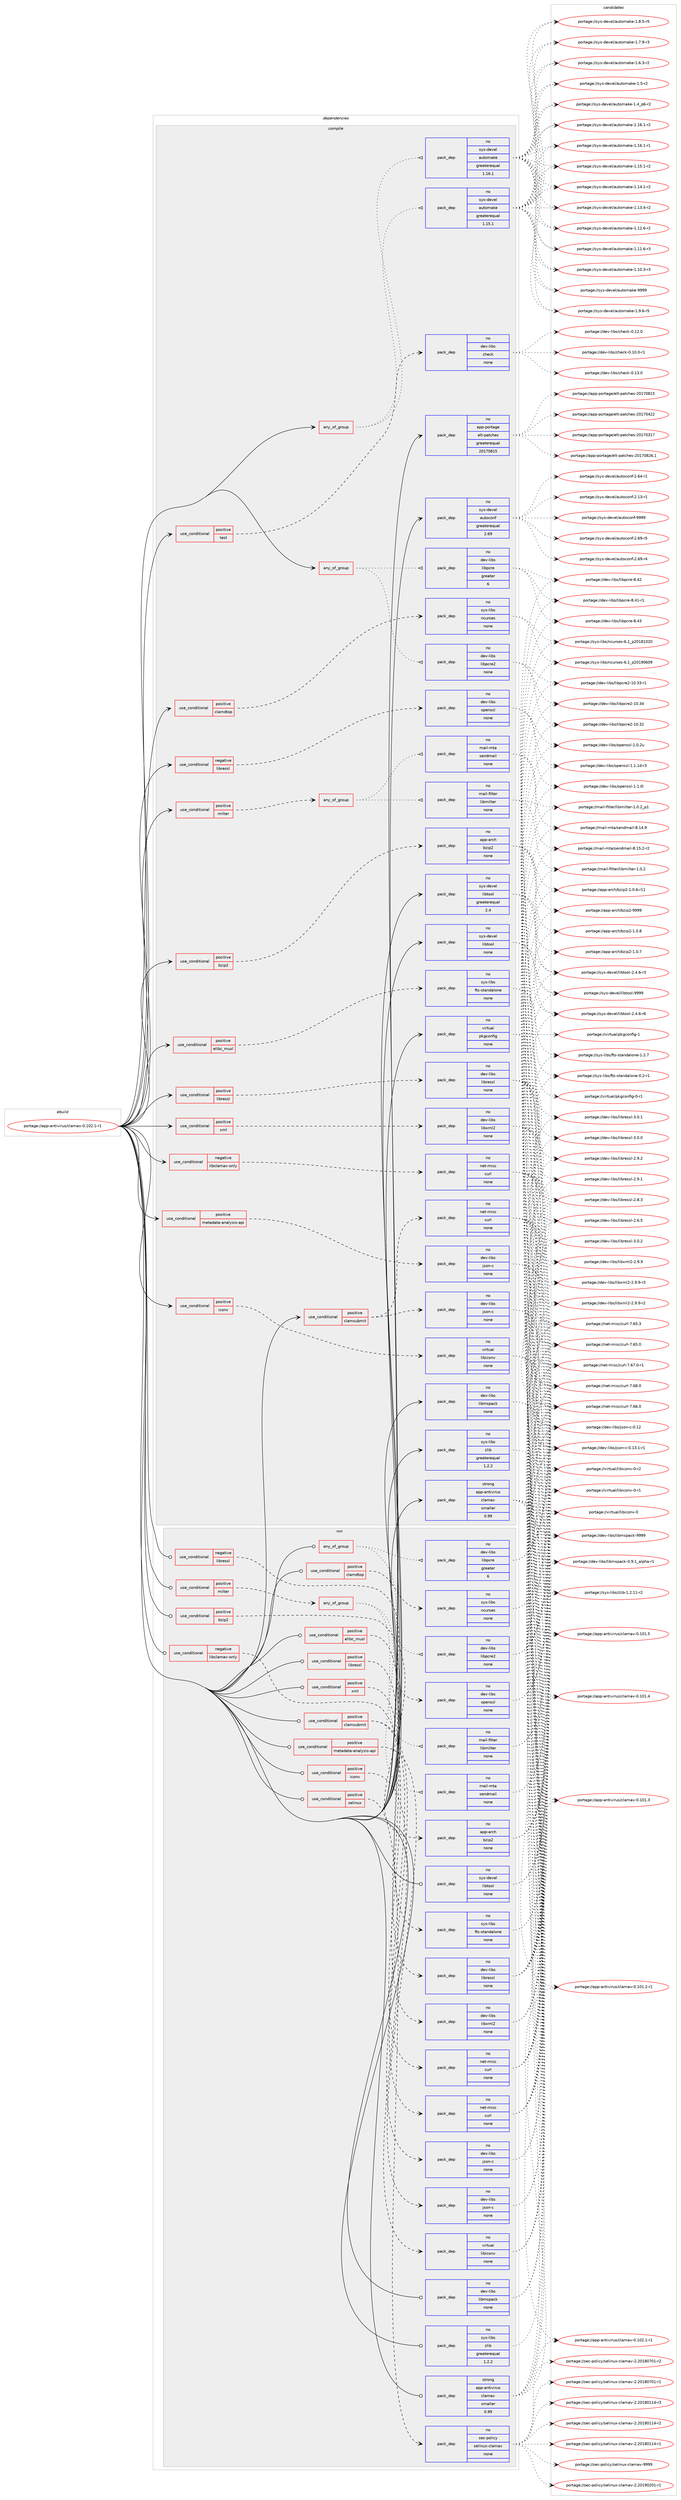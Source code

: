 digraph prolog {

# *************
# Graph options
# *************

newrank=true;
concentrate=true;
compound=true;
graph [rankdir=LR,fontname=Helvetica,fontsize=10,ranksep=1.5];#, ranksep=2.5, nodesep=0.2];
edge  [arrowhead=vee];
node  [fontname=Helvetica,fontsize=10];

# **********
# The ebuild
# **********

subgraph cluster_leftcol {
color=gray;
rank=same;
label=<<i>ebuild</i>>;
id [label="portage://app-antivirus/clamav-0.102.1-r1", color=red, width=4, href="../app-antivirus/clamav-0.102.1-r1.svg"];
}

# ****************
# The dependencies
# ****************

subgraph cluster_midcol {
color=gray;
label=<<i>dependencies</i>>;
subgraph cluster_compile {
fillcolor="#eeeeee";
style=filled;
label=<<i>compile</i>>;
subgraph any8359 {
dependency649915 [label=<<TABLE BORDER="0" CELLBORDER="1" CELLSPACING="0" CELLPADDING="4"><TR><TD CELLPADDING="10">any_of_group</TD></TR></TABLE>>, shape=none, color=red];subgraph pack487835 {
dependency649916 [label=<<TABLE BORDER="0" CELLBORDER="1" CELLSPACING="0" CELLPADDING="4" WIDTH="220"><TR><TD ROWSPAN="6" CELLPADDING="30">pack_dep</TD></TR><TR><TD WIDTH="110">no</TD></TR><TR><TD>dev-libs</TD></TR><TR><TD>libpcre2</TD></TR><TR><TD>none</TD></TR><TR><TD></TD></TR></TABLE>>, shape=none, color=blue];
}
dependency649915:e -> dependency649916:w [weight=20,style="dotted",arrowhead="oinv"];
subgraph pack487836 {
dependency649917 [label=<<TABLE BORDER="0" CELLBORDER="1" CELLSPACING="0" CELLPADDING="4" WIDTH="220"><TR><TD ROWSPAN="6" CELLPADDING="30">pack_dep</TD></TR><TR><TD WIDTH="110">no</TD></TR><TR><TD>dev-libs</TD></TR><TR><TD>libpcre</TD></TR><TR><TD>greater</TD></TR><TR><TD>6</TD></TR></TABLE>>, shape=none, color=blue];
}
dependency649915:e -> dependency649917:w [weight=20,style="dotted",arrowhead="oinv"];
}
id:e -> dependency649915:w [weight=20,style="solid",arrowhead="vee"];
subgraph any8360 {
dependency649918 [label=<<TABLE BORDER="0" CELLBORDER="1" CELLSPACING="0" CELLPADDING="4"><TR><TD CELLPADDING="10">any_of_group</TD></TR></TABLE>>, shape=none, color=red];subgraph pack487837 {
dependency649919 [label=<<TABLE BORDER="0" CELLBORDER="1" CELLSPACING="0" CELLPADDING="4" WIDTH="220"><TR><TD ROWSPAN="6" CELLPADDING="30">pack_dep</TD></TR><TR><TD WIDTH="110">no</TD></TR><TR><TD>sys-devel</TD></TR><TR><TD>automake</TD></TR><TR><TD>greaterequal</TD></TR><TR><TD>1.16.1</TD></TR></TABLE>>, shape=none, color=blue];
}
dependency649918:e -> dependency649919:w [weight=20,style="dotted",arrowhead="oinv"];
subgraph pack487838 {
dependency649920 [label=<<TABLE BORDER="0" CELLBORDER="1" CELLSPACING="0" CELLPADDING="4" WIDTH="220"><TR><TD ROWSPAN="6" CELLPADDING="30">pack_dep</TD></TR><TR><TD WIDTH="110">no</TD></TR><TR><TD>sys-devel</TD></TR><TR><TD>automake</TD></TR><TR><TD>greaterequal</TD></TR><TR><TD>1.15.1</TD></TR></TABLE>>, shape=none, color=blue];
}
dependency649918:e -> dependency649920:w [weight=20,style="dotted",arrowhead="oinv"];
}
id:e -> dependency649918:w [weight=20,style="solid",arrowhead="vee"];
subgraph cond153428 {
dependency649921 [label=<<TABLE BORDER="0" CELLBORDER="1" CELLSPACING="0" CELLPADDING="4"><TR><TD ROWSPAN="3" CELLPADDING="10">use_conditional</TD></TR><TR><TD>negative</TD></TR><TR><TD>libclamav-only</TD></TR></TABLE>>, shape=none, color=red];
subgraph pack487839 {
dependency649922 [label=<<TABLE BORDER="0" CELLBORDER="1" CELLSPACING="0" CELLPADDING="4" WIDTH="220"><TR><TD ROWSPAN="6" CELLPADDING="30">pack_dep</TD></TR><TR><TD WIDTH="110">no</TD></TR><TR><TD>net-misc</TD></TR><TR><TD>curl</TD></TR><TR><TD>none</TD></TR><TR><TD></TD></TR></TABLE>>, shape=none, color=blue];
}
dependency649921:e -> dependency649922:w [weight=20,style="dashed",arrowhead="vee"];
}
id:e -> dependency649921:w [weight=20,style="solid",arrowhead="vee"];
subgraph cond153429 {
dependency649923 [label=<<TABLE BORDER="0" CELLBORDER="1" CELLSPACING="0" CELLPADDING="4"><TR><TD ROWSPAN="3" CELLPADDING="10">use_conditional</TD></TR><TR><TD>negative</TD></TR><TR><TD>libressl</TD></TR></TABLE>>, shape=none, color=red];
subgraph pack487840 {
dependency649924 [label=<<TABLE BORDER="0" CELLBORDER="1" CELLSPACING="0" CELLPADDING="4" WIDTH="220"><TR><TD ROWSPAN="6" CELLPADDING="30">pack_dep</TD></TR><TR><TD WIDTH="110">no</TD></TR><TR><TD>dev-libs</TD></TR><TR><TD>openssl</TD></TR><TR><TD>none</TD></TR><TR><TD></TD></TR></TABLE>>, shape=none, color=blue];
}
dependency649923:e -> dependency649924:w [weight=20,style="dashed",arrowhead="vee"];
}
id:e -> dependency649923:w [weight=20,style="solid",arrowhead="vee"];
subgraph cond153430 {
dependency649925 [label=<<TABLE BORDER="0" CELLBORDER="1" CELLSPACING="0" CELLPADDING="4"><TR><TD ROWSPAN="3" CELLPADDING="10">use_conditional</TD></TR><TR><TD>positive</TD></TR><TR><TD>bzip2</TD></TR></TABLE>>, shape=none, color=red];
subgraph pack487841 {
dependency649926 [label=<<TABLE BORDER="0" CELLBORDER="1" CELLSPACING="0" CELLPADDING="4" WIDTH="220"><TR><TD ROWSPAN="6" CELLPADDING="30">pack_dep</TD></TR><TR><TD WIDTH="110">no</TD></TR><TR><TD>app-arch</TD></TR><TR><TD>bzip2</TD></TR><TR><TD>none</TD></TR><TR><TD></TD></TR></TABLE>>, shape=none, color=blue];
}
dependency649925:e -> dependency649926:w [weight=20,style="dashed",arrowhead="vee"];
}
id:e -> dependency649925:w [weight=20,style="solid",arrowhead="vee"];
subgraph cond153431 {
dependency649927 [label=<<TABLE BORDER="0" CELLBORDER="1" CELLSPACING="0" CELLPADDING="4"><TR><TD ROWSPAN="3" CELLPADDING="10">use_conditional</TD></TR><TR><TD>positive</TD></TR><TR><TD>clamdtop</TD></TR></TABLE>>, shape=none, color=red];
subgraph pack487842 {
dependency649928 [label=<<TABLE BORDER="0" CELLBORDER="1" CELLSPACING="0" CELLPADDING="4" WIDTH="220"><TR><TD ROWSPAN="6" CELLPADDING="30">pack_dep</TD></TR><TR><TD WIDTH="110">no</TD></TR><TR><TD>sys-libs</TD></TR><TR><TD>ncurses</TD></TR><TR><TD>none</TD></TR><TR><TD></TD></TR></TABLE>>, shape=none, color=blue];
}
dependency649927:e -> dependency649928:w [weight=20,style="dashed",arrowhead="vee"];
}
id:e -> dependency649927:w [weight=20,style="solid",arrowhead="vee"];
subgraph cond153432 {
dependency649929 [label=<<TABLE BORDER="0" CELLBORDER="1" CELLSPACING="0" CELLPADDING="4"><TR><TD ROWSPAN="3" CELLPADDING="10">use_conditional</TD></TR><TR><TD>positive</TD></TR><TR><TD>clamsubmit</TD></TR></TABLE>>, shape=none, color=red];
subgraph pack487843 {
dependency649930 [label=<<TABLE BORDER="0" CELLBORDER="1" CELLSPACING="0" CELLPADDING="4" WIDTH="220"><TR><TD ROWSPAN="6" CELLPADDING="30">pack_dep</TD></TR><TR><TD WIDTH="110">no</TD></TR><TR><TD>net-misc</TD></TR><TR><TD>curl</TD></TR><TR><TD>none</TD></TR><TR><TD></TD></TR></TABLE>>, shape=none, color=blue];
}
dependency649929:e -> dependency649930:w [weight=20,style="dashed",arrowhead="vee"];
subgraph pack487844 {
dependency649931 [label=<<TABLE BORDER="0" CELLBORDER="1" CELLSPACING="0" CELLPADDING="4" WIDTH="220"><TR><TD ROWSPAN="6" CELLPADDING="30">pack_dep</TD></TR><TR><TD WIDTH="110">no</TD></TR><TR><TD>dev-libs</TD></TR><TR><TD>json-c</TD></TR><TR><TD>none</TD></TR><TR><TD></TD></TR></TABLE>>, shape=none, color=blue];
}
dependency649929:e -> dependency649931:w [weight=20,style="dashed",arrowhead="vee"];
}
id:e -> dependency649929:w [weight=20,style="solid",arrowhead="vee"];
subgraph cond153433 {
dependency649932 [label=<<TABLE BORDER="0" CELLBORDER="1" CELLSPACING="0" CELLPADDING="4"><TR><TD ROWSPAN="3" CELLPADDING="10">use_conditional</TD></TR><TR><TD>positive</TD></TR><TR><TD>elibc_musl</TD></TR></TABLE>>, shape=none, color=red];
subgraph pack487845 {
dependency649933 [label=<<TABLE BORDER="0" CELLBORDER="1" CELLSPACING="0" CELLPADDING="4" WIDTH="220"><TR><TD ROWSPAN="6" CELLPADDING="30">pack_dep</TD></TR><TR><TD WIDTH="110">no</TD></TR><TR><TD>sys-libs</TD></TR><TR><TD>fts-standalone</TD></TR><TR><TD>none</TD></TR><TR><TD></TD></TR></TABLE>>, shape=none, color=blue];
}
dependency649932:e -> dependency649933:w [weight=20,style="dashed",arrowhead="vee"];
}
id:e -> dependency649932:w [weight=20,style="solid",arrowhead="vee"];
subgraph cond153434 {
dependency649934 [label=<<TABLE BORDER="0" CELLBORDER="1" CELLSPACING="0" CELLPADDING="4"><TR><TD ROWSPAN="3" CELLPADDING="10">use_conditional</TD></TR><TR><TD>positive</TD></TR><TR><TD>iconv</TD></TR></TABLE>>, shape=none, color=red];
subgraph pack487846 {
dependency649935 [label=<<TABLE BORDER="0" CELLBORDER="1" CELLSPACING="0" CELLPADDING="4" WIDTH="220"><TR><TD ROWSPAN="6" CELLPADDING="30">pack_dep</TD></TR><TR><TD WIDTH="110">no</TD></TR><TR><TD>virtual</TD></TR><TR><TD>libiconv</TD></TR><TR><TD>none</TD></TR><TR><TD></TD></TR></TABLE>>, shape=none, color=blue];
}
dependency649934:e -> dependency649935:w [weight=20,style="dashed",arrowhead="vee"];
}
id:e -> dependency649934:w [weight=20,style="solid",arrowhead="vee"];
subgraph cond153435 {
dependency649936 [label=<<TABLE BORDER="0" CELLBORDER="1" CELLSPACING="0" CELLPADDING="4"><TR><TD ROWSPAN="3" CELLPADDING="10">use_conditional</TD></TR><TR><TD>positive</TD></TR><TR><TD>libressl</TD></TR></TABLE>>, shape=none, color=red];
subgraph pack487847 {
dependency649937 [label=<<TABLE BORDER="0" CELLBORDER="1" CELLSPACING="0" CELLPADDING="4" WIDTH="220"><TR><TD ROWSPAN="6" CELLPADDING="30">pack_dep</TD></TR><TR><TD WIDTH="110">no</TD></TR><TR><TD>dev-libs</TD></TR><TR><TD>libressl</TD></TR><TR><TD>none</TD></TR><TR><TD></TD></TR></TABLE>>, shape=none, color=blue];
}
dependency649936:e -> dependency649937:w [weight=20,style="dashed",arrowhead="vee"];
}
id:e -> dependency649936:w [weight=20,style="solid",arrowhead="vee"];
subgraph cond153436 {
dependency649938 [label=<<TABLE BORDER="0" CELLBORDER="1" CELLSPACING="0" CELLPADDING="4"><TR><TD ROWSPAN="3" CELLPADDING="10">use_conditional</TD></TR><TR><TD>positive</TD></TR><TR><TD>metadata-analysis-api</TD></TR></TABLE>>, shape=none, color=red];
subgraph pack487848 {
dependency649939 [label=<<TABLE BORDER="0" CELLBORDER="1" CELLSPACING="0" CELLPADDING="4" WIDTH="220"><TR><TD ROWSPAN="6" CELLPADDING="30">pack_dep</TD></TR><TR><TD WIDTH="110">no</TD></TR><TR><TD>dev-libs</TD></TR><TR><TD>json-c</TD></TR><TR><TD>none</TD></TR><TR><TD></TD></TR></TABLE>>, shape=none, color=blue];
}
dependency649938:e -> dependency649939:w [weight=20,style="dashed",arrowhead="vee"];
}
id:e -> dependency649938:w [weight=20,style="solid",arrowhead="vee"];
subgraph cond153437 {
dependency649940 [label=<<TABLE BORDER="0" CELLBORDER="1" CELLSPACING="0" CELLPADDING="4"><TR><TD ROWSPAN="3" CELLPADDING="10">use_conditional</TD></TR><TR><TD>positive</TD></TR><TR><TD>milter</TD></TR></TABLE>>, shape=none, color=red];
subgraph any8361 {
dependency649941 [label=<<TABLE BORDER="0" CELLBORDER="1" CELLSPACING="0" CELLPADDING="4"><TR><TD CELLPADDING="10">any_of_group</TD></TR></TABLE>>, shape=none, color=red];subgraph pack487849 {
dependency649942 [label=<<TABLE BORDER="0" CELLBORDER="1" CELLSPACING="0" CELLPADDING="4" WIDTH="220"><TR><TD ROWSPAN="6" CELLPADDING="30">pack_dep</TD></TR><TR><TD WIDTH="110">no</TD></TR><TR><TD>mail-filter</TD></TR><TR><TD>libmilter</TD></TR><TR><TD>none</TD></TR><TR><TD></TD></TR></TABLE>>, shape=none, color=blue];
}
dependency649941:e -> dependency649942:w [weight=20,style="dotted",arrowhead="oinv"];
subgraph pack487850 {
dependency649943 [label=<<TABLE BORDER="0" CELLBORDER="1" CELLSPACING="0" CELLPADDING="4" WIDTH="220"><TR><TD ROWSPAN="6" CELLPADDING="30">pack_dep</TD></TR><TR><TD WIDTH="110">no</TD></TR><TR><TD>mail-mta</TD></TR><TR><TD>sendmail</TD></TR><TR><TD>none</TD></TR><TR><TD></TD></TR></TABLE>>, shape=none, color=blue];
}
dependency649941:e -> dependency649943:w [weight=20,style="dotted",arrowhead="oinv"];
}
dependency649940:e -> dependency649941:w [weight=20,style="dashed",arrowhead="vee"];
}
id:e -> dependency649940:w [weight=20,style="solid",arrowhead="vee"];
subgraph cond153438 {
dependency649944 [label=<<TABLE BORDER="0" CELLBORDER="1" CELLSPACING="0" CELLPADDING="4"><TR><TD ROWSPAN="3" CELLPADDING="10">use_conditional</TD></TR><TR><TD>positive</TD></TR><TR><TD>test</TD></TR></TABLE>>, shape=none, color=red];
subgraph pack487851 {
dependency649945 [label=<<TABLE BORDER="0" CELLBORDER="1" CELLSPACING="0" CELLPADDING="4" WIDTH="220"><TR><TD ROWSPAN="6" CELLPADDING="30">pack_dep</TD></TR><TR><TD WIDTH="110">no</TD></TR><TR><TD>dev-libs</TD></TR><TR><TD>check</TD></TR><TR><TD>none</TD></TR><TR><TD></TD></TR></TABLE>>, shape=none, color=blue];
}
dependency649944:e -> dependency649945:w [weight=20,style="dashed",arrowhead="vee"];
}
id:e -> dependency649944:w [weight=20,style="solid",arrowhead="vee"];
subgraph cond153439 {
dependency649946 [label=<<TABLE BORDER="0" CELLBORDER="1" CELLSPACING="0" CELLPADDING="4"><TR><TD ROWSPAN="3" CELLPADDING="10">use_conditional</TD></TR><TR><TD>positive</TD></TR><TR><TD>xml</TD></TR></TABLE>>, shape=none, color=red];
subgraph pack487852 {
dependency649947 [label=<<TABLE BORDER="0" CELLBORDER="1" CELLSPACING="0" CELLPADDING="4" WIDTH="220"><TR><TD ROWSPAN="6" CELLPADDING="30">pack_dep</TD></TR><TR><TD WIDTH="110">no</TD></TR><TR><TD>dev-libs</TD></TR><TR><TD>libxml2</TD></TR><TR><TD>none</TD></TR><TR><TD></TD></TR></TABLE>>, shape=none, color=blue];
}
dependency649946:e -> dependency649947:w [weight=20,style="dashed",arrowhead="vee"];
}
id:e -> dependency649946:w [weight=20,style="solid",arrowhead="vee"];
subgraph pack487853 {
dependency649948 [label=<<TABLE BORDER="0" CELLBORDER="1" CELLSPACING="0" CELLPADDING="4" WIDTH="220"><TR><TD ROWSPAN="6" CELLPADDING="30">pack_dep</TD></TR><TR><TD WIDTH="110">no</TD></TR><TR><TD>app-portage</TD></TR><TR><TD>elt-patches</TD></TR><TR><TD>greaterequal</TD></TR><TR><TD>20170815</TD></TR></TABLE>>, shape=none, color=blue];
}
id:e -> dependency649948:w [weight=20,style="solid",arrowhead="vee"];
subgraph pack487854 {
dependency649949 [label=<<TABLE BORDER="0" CELLBORDER="1" CELLSPACING="0" CELLPADDING="4" WIDTH="220"><TR><TD ROWSPAN="6" CELLPADDING="30">pack_dep</TD></TR><TR><TD WIDTH="110">no</TD></TR><TR><TD>dev-libs</TD></TR><TR><TD>libmspack</TD></TR><TR><TD>none</TD></TR><TR><TD></TD></TR></TABLE>>, shape=none, color=blue];
}
id:e -> dependency649949:w [weight=20,style="solid",arrowhead="vee"];
subgraph pack487855 {
dependency649950 [label=<<TABLE BORDER="0" CELLBORDER="1" CELLSPACING="0" CELLPADDING="4" WIDTH="220"><TR><TD ROWSPAN="6" CELLPADDING="30">pack_dep</TD></TR><TR><TD WIDTH="110">no</TD></TR><TR><TD>sys-devel</TD></TR><TR><TD>autoconf</TD></TR><TR><TD>greaterequal</TD></TR><TR><TD>2.69</TD></TR></TABLE>>, shape=none, color=blue];
}
id:e -> dependency649950:w [weight=20,style="solid",arrowhead="vee"];
subgraph pack487856 {
dependency649951 [label=<<TABLE BORDER="0" CELLBORDER="1" CELLSPACING="0" CELLPADDING="4" WIDTH="220"><TR><TD ROWSPAN="6" CELLPADDING="30">pack_dep</TD></TR><TR><TD WIDTH="110">no</TD></TR><TR><TD>sys-devel</TD></TR><TR><TD>libtool</TD></TR><TR><TD>greaterequal</TD></TR><TR><TD>2.4</TD></TR></TABLE>>, shape=none, color=blue];
}
id:e -> dependency649951:w [weight=20,style="solid",arrowhead="vee"];
subgraph pack487857 {
dependency649952 [label=<<TABLE BORDER="0" CELLBORDER="1" CELLSPACING="0" CELLPADDING="4" WIDTH="220"><TR><TD ROWSPAN="6" CELLPADDING="30">pack_dep</TD></TR><TR><TD WIDTH="110">no</TD></TR><TR><TD>sys-devel</TD></TR><TR><TD>libtool</TD></TR><TR><TD>none</TD></TR><TR><TD></TD></TR></TABLE>>, shape=none, color=blue];
}
id:e -> dependency649952:w [weight=20,style="solid",arrowhead="vee"];
subgraph pack487858 {
dependency649953 [label=<<TABLE BORDER="0" CELLBORDER="1" CELLSPACING="0" CELLPADDING="4" WIDTH="220"><TR><TD ROWSPAN="6" CELLPADDING="30">pack_dep</TD></TR><TR><TD WIDTH="110">no</TD></TR><TR><TD>sys-libs</TD></TR><TR><TD>zlib</TD></TR><TR><TD>greaterequal</TD></TR><TR><TD>1.2.2</TD></TR></TABLE>>, shape=none, color=blue];
}
id:e -> dependency649953:w [weight=20,style="solid",arrowhead="vee"];
subgraph pack487859 {
dependency649954 [label=<<TABLE BORDER="0" CELLBORDER="1" CELLSPACING="0" CELLPADDING="4" WIDTH="220"><TR><TD ROWSPAN="6" CELLPADDING="30">pack_dep</TD></TR><TR><TD WIDTH="110">no</TD></TR><TR><TD>virtual</TD></TR><TR><TD>pkgconfig</TD></TR><TR><TD>none</TD></TR><TR><TD></TD></TR></TABLE>>, shape=none, color=blue];
}
id:e -> dependency649954:w [weight=20,style="solid",arrowhead="vee"];
subgraph pack487860 {
dependency649955 [label=<<TABLE BORDER="0" CELLBORDER="1" CELLSPACING="0" CELLPADDING="4" WIDTH="220"><TR><TD ROWSPAN="6" CELLPADDING="30">pack_dep</TD></TR><TR><TD WIDTH="110">strong</TD></TR><TR><TD>app-antivirus</TD></TR><TR><TD>clamav</TD></TR><TR><TD>smaller</TD></TR><TR><TD>0.99</TD></TR></TABLE>>, shape=none, color=blue];
}
id:e -> dependency649955:w [weight=20,style="solid",arrowhead="vee"];
}
subgraph cluster_compileandrun {
fillcolor="#eeeeee";
style=filled;
label=<<i>compile and run</i>>;
}
subgraph cluster_run {
fillcolor="#eeeeee";
style=filled;
label=<<i>run</i>>;
subgraph any8362 {
dependency649956 [label=<<TABLE BORDER="0" CELLBORDER="1" CELLSPACING="0" CELLPADDING="4"><TR><TD CELLPADDING="10">any_of_group</TD></TR></TABLE>>, shape=none, color=red];subgraph pack487861 {
dependency649957 [label=<<TABLE BORDER="0" CELLBORDER="1" CELLSPACING="0" CELLPADDING="4" WIDTH="220"><TR><TD ROWSPAN="6" CELLPADDING="30">pack_dep</TD></TR><TR><TD WIDTH="110">no</TD></TR><TR><TD>dev-libs</TD></TR><TR><TD>libpcre2</TD></TR><TR><TD>none</TD></TR><TR><TD></TD></TR></TABLE>>, shape=none, color=blue];
}
dependency649956:e -> dependency649957:w [weight=20,style="dotted",arrowhead="oinv"];
subgraph pack487862 {
dependency649958 [label=<<TABLE BORDER="0" CELLBORDER="1" CELLSPACING="0" CELLPADDING="4" WIDTH="220"><TR><TD ROWSPAN="6" CELLPADDING="30">pack_dep</TD></TR><TR><TD WIDTH="110">no</TD></TR><TR><TD>dev-libs</TD></TR><TR><TD>libpcre</TD></TR><TR><TD>greater</TD></TR><TR><TD>6</TD></TR></TABLE>>, shape=none, color=blue];
}
dependency649956:e -> dependency649958:w [weight=20,style="dotted",arrowhead="oinv"];
}
id:e -> dependency649956:w [weight=20,style="solid",arrowhead="odot"];
subgraph cond153440 {
dependency649959 [label=<<TABLE BORDER="0" CELLBORDER="1" CELLSPACING="0" CELLPADDING="4"><TR><TD ROWSPAN="3" CELLPADDING="10">use_conditional</TD></TR><TR><TD>negative</TD></TR><TR><TD>libclamav-only</TD></TR></TABLE>>, shape=none, color=red];
subgraph pack487863 {
dependency649960 [label=<<TABLE BORDER="0" CELLBORDER="1" CELLSPACING="0" CELLPADDING="4" WIDTH="220"><TR><TD ROWSPAN="6" CELLPADDING="30">pack_dep</TD></TR><TR><TD WIDTH="110">no</TD></TR><TR><TD>net-misc</TD></TR><TR><TD>curl</TD></TR><TR><TD>none</TD></TR><TR><TD></TD></TR></TABLE>>, shape=none, color=blue];
}
dependency649959:e -> dependency649960:w [weight=20,style="dashed",arrowhead="vee"];
}
id:e -> dependency649959:w [weight=20,style="solid",arrowhead="odot"];
subgraph cond153441 {
dependency649961 [label=<<TABLE BORDER="0" CELLBORDER="1" CELLSPACING="0" CELLPADDING="4"><TR><TD ROWSPAN="3" CELLPADDING="10">use_conditional</TD></TR><TR><TD>negative</TD></TR><TR><TD>libressl</TD></TR></TABLE>>, shape=none, color=red];
subgraph pack487864 {
dependency649962 [label=<<TABLE BORDER="0" CELLBORDER="1" CELLSPACING="0" CELLPADDING="4" WIDTH="220"><TR><TD ROWSPAN="6" CELLPADDING="30">pack_dep</TD></TR><TR><TD WIDTH="110">no</TD></TR><TR><TD>dev-libs</TD></TR><TR><TD>openssl</TD></TR><TR><TD>none</TD></TR><TR><TD></TD></TR></TABLE>>, shape=none, color=blue];
}
dependency649961:e -> dependency649962:w [weight=20,style="dashed",arrowhead="vee"];
}
id:e -> dependency649961:w [weight=20,style="solid",arrowhead="odot"];
subgraph cond153442 {
dependency649963 [label=<<TABLE BORDER="0" CELLBORDER="1" CELLSPACING="0" CELLPADDING="4"><TR><TD ROWSPAN="3" CELLPADDING="10">use_conditional</TD></TR><TR><TD>positive</TD></TR><TR><TD>bzip2</TD></TR></TABLE>>, shape=none, color=red];
subgraph pack487865 {
dependency649964 [label=<<TABLE BORDER="0" CELLBORDER="1" CELLSPACING="0" CELLPADDING="4" WIDTH="220"><TR><TD ROWSPAN="6" CELLPADDING="30">pack_dep</TD></TR><TR><TD WIDTH="110">no</TD></TR><TR><TD>app-arch</TD></TR><TR><TD>bzip2</TD></TR><TR><TD>none</TD></TR><TR><TD></TD></TR></TABLE>>, shape=none, color=blue];
}
dependency649963:e -> dependency649964:w [weight=20,style="dashed",arrowhead="vee"];
}
id:e -> dependency649963:w [weight=20,style="solid",arrowhead="odot"];
subgraph cond153443 {
dependency649965 [label=<<TABLE BORDER="0" CELLBORDER="1" CELLSPACING="0" CELLPADDING="4"><TR><TD ROWSPAN="3" CELLPADDING="10">use_conditional</TD></TR><TR><TD>positive</TD></TR><TR><TD>clamdtop</TD></TR></TABLE>>, shape=none, color=red];
subgraph pack487866 {
dependency649966 [label=<<TABLE BORDER="0" CELLBORDER="1" CELLSPACING="0" CELLPADDING="4" WIDTH="220"><TR><TD ROWSPAN="6" CELLPADDING="30">pack_dep</TD></TR><TR><TD WIDTH="110">no</TD></TR><TR><TD>sys-libs</TD></TR><TR><TD>ncurses</TD></TR><TR><TD>none</TD></TR><TR><TD></TD></TR></TABLE>>, shape=none, color=blue];
}
dependency649965:e -> dependency649966:w [weight=20,style="dashed",arrowhead="vee"];
}
id:e -> dependency649965:w [weight=20,style="solid",arrowhead="odot"];
subgraph cond153444 {
dependency649967 [label=<<TABLE BORDER="0" CELLBORDER="1" CELLSPACING="0" CELLPADDING="4"><TR><TD ROWSPAN="3" CELLPADDING="10">use_conditional</TD></TR><TR><TD>positive</TD></TR><TR><TD>clamsubmit</TD></TR></TABLE>>, shape=none, color=red];
subgraph pack487867 {
dependency649968 [label=<<TABLE BORDER="0" CELLBORDER="1" CELLSPACING="0" CELLPADDING="4" WIDTH="220"><TR><TD ROWSPAN="6" CELLPADDING="30">pack_dep</TD></TR><TR><TD WIDTH="110">no</TD></TR><TR><TD>net-misc</TD></TR><TR><TD>curl</TD></TR><TR><TD>none</TD></TR><TR><TD></TD></TR></TABLE>>, shape=none, color=blue];
}
dependency649967:e -> dependency649968:w [weight=20,style="dashed",arrowhead="vee"];
subgraph pack487868 {
dependency649969 [label=<<TABLE BORDER="0" CELLBORDER="1" CELLSPACING="0" CELLPADDING="4" WIDTH="220"><TR><TD ROWSPAN="6" CELLPADDING="30">pack_dep</TD></TR><TR><TD WIDTH="110">no</TD></TR><TR><TD>dev-libs</TD></TR><TR><TD>json-c</TD></TR><TR><TD>none</TD></TR><TR><TD></TD></TR></TABLE>>, shape=none, color=blue];
}
dependency649967:e -> dependency649969:w [weight=20,style="dashed",arrowhead="vee"];
}
id:e -> dependency649967:w [weight=20,style="solid",arrowhead="odot"];
subgraph cond153445 {
dependency649970 [label=<<TABLE BORDER="0" CELLBORDER="1" CELLSPACING="0" CELLPADDING="4"><TR><TD ROWSPAN="3" CELLPADDING="10">use_conditional</TD></TR><TR><TD>positive</TD></TR><TR><TD>elibc_musl</TD></TR></TABLE>>, shape=none, color=red];
subgraph pack487869 {
dependency649971 [label=<<TABLE BORDER="0" CELLBORDER="1" CELLSPACING="0" CELLPADDING="4" WIDTH="220"><TR><TD ROWSPAN="6" CELLPADDING="30">pack_dep</TD></TR><TR><TD WIDTH="110">no</TD></TR><TR><TD>sys-libs</TD></TR><TR><TD>fts-standalone</TD></TR><TR><TD>none</TD></TR><TR><TD></TD></TR></TABLE>>, shape=none, color=blue];
}
dependency649970:e -> dependency649971:w [weight=20,style="dashed",arrowhead="vee"];
}
id:e -> dependency649970:w [weight=20,style="solid",arrowhead="odot"];
subgraph cond153446 {
dependency649972 [label=<<TABLE BORDER="0" CELLBORDER="1" CELLSPACING="0" CELLPADDING="4"><TR><TD ROWSPAN="3" CELLPADDING="10">use_conditional</TD></TR><TR><TD>positive</TD></TR><TR><TD>iconv</TD></TR></TABLE>>, shape=none, color=red];
subgraph pack487870 {
dependency649973 [label=<<TABLE BORDER="0" CELLBORDER="1" CELLSPACING="0" CELLPADDING="4" WIDTH="220"><TR><TD ROWSPAN="6" CELLPADDING="30">pack_dep</TD></TR><TR><TD WIDTH="110">no</TD></TR><TR><TD>virtual</TD></TR><TR><TD>libiconv</TD></TR><TR><TD>none</TD></TR><TR><TD></TD></TR></TABLE>>, shape=none, color=blue];
}
dependency649972:e -> dependency649973:w [weight=20,style="dashed",arrowhead="vee"];
}
id:e -> dependency649972:w [weight=20,style="solid",arrowhead="odot"];
subgraph cond153447 {
dependency649974 [label=<<TABLE BORDER="0" CELLBORDER="1" CELLSPACING="0" CELLPADDING="4"><TR><TD ROWSPAN="3" CELLPADDING="10">use_conditional</TD></TR><TR><TD>positive</TD></TR><TR><TD>libressl</TD></TR></TABLE>>, shape=none, color=red];
subgraph pack487871 {
dependency649975 [label=<<TABLE BORDER="0" CELLBORDER="1" CELLSPACING="0" CELLPADDING="4" WIDTH="220"><TR><TD ROWSPAN="6" CELLPADDING="30">pack_dep</TD></TR><TR><TD WIDTH="110">no</TD></TR><TR><TD>dev-libs</TD></TR><TR><TD>libressl</TD></TR><TR><TD>none</TD></TR><TR><TD></TD></TR></TABLE>>, shape=none, color=blue];
}
dependency649974:e -> dependency649975:w [weight=20,style="dashed",arrowhead="vee"];
}
id:e -> dependency649974:w [weight=20,style="solid",arrowhead="odot"];
subgraph cond153448 {
dependency649976 [label=<<TABLE BORDER="0" CELLBORDER="1" CELLSPACING="0" CELLPADDING="4"><TR><TD ROWSPAN="3" CELLPADDING="10">use_conditional</TD></TR><TR><TD>positive</TD></TR><TR><TD>metadata-analysis-api</TD></TR></TABLE>>, shape=none, color=red];
subgraph pack487872 {
dependency649977 [label=<<TABLE BORDER="0" CELLBORDER="1" CELLSPACING="0" CELLPADDING="4" WIDTH="220"><TR><TD ROWSPAN="6" CELLPADDING="30">pack_dep</TD></TR><TR><TD WIDTH="110">no</TD></TR><TR><TD>dev-libs</TD></TR><TR><TD>json-c</TD></TR><TR><TD>none</TD></TR><TR><TD></TD></TR></TABLE>>, shape=none, color=blue];
}
dependency649976:e -> dependency649977:w [weight=20,style="dashed",arrowhead="vee"];
}
id:e -> dependency649976:w [weight=20,style="solid",arrowhead="odot"];
subgraph cond153449 {
dependency649978 [label=<<TABLE BORDER="0" CELLBORDER="1" CELLSPACING="0" CELLPADDING="4"><TR><TD ROWSPAN="3" CELLPADDING="10">use_conditional</TD></TR><TR><TD>positive</TD></TR><TR><TD>milter</TD></TR></TABLE>>, shape=none, color=red];
subgraph any8363 {
dependency649979 [label=<<TABLE BORDER="0" CELLBORDER="1" CELLSPACING="0" CELLPADDING="4"><TR><TD CELLPADDING="10">any_of_group</TD></TR></TABLE>>, shape=none, color=red];subgraph pack487873 {
dependency649980 [label=<<TABLE BORDER="0" CELLBORDER="1" CELLSPACING="0" CELLPADDING="4" WIDTH="220"><TR><TD ROWSPAN="6" CELLPADDING="30">pack_dep</TD></TR><TR><TD WIDTH="110">no</TD></TR><TR><TD>mail-filter</TD></TR><TR><TD>libmilter</TD></TR><TR><TD>none</TD></TR><TR><TD></TD></TR></TABLE>>, shape=none, color=blue];
}
dependency649979:e -> dependency649980:w [weight=20,style="dotted",arrowhead="oinv"];
subgraph pack487874 {
dependency649981 [label=<<TABLE BORDER="0" CELLBORDER="1" CELLSPACING="0" CELLPADDING="4" WIDTH="220"><TR><TD ROWSPAN="6" CELLPADDING="30">pack_dep</TD></TR><TR><TD WIDTH="110">no</TD></TR><TR><TD>mail-mta</TD></TR><TR><TD>sendmail</TD></TR><TR><TD>none</TD></TR><TR><TD></TD></TR></TABLE>>, shape=none, color=blue];
}
dependency649979:e -> dependency649981:w [weight=20,style="dotted",arrowhead="oinv"];
}
dependency649978:e -> dependency649979:w [weight=20,style="dashed",arrowhead="vee"];
}
id:e -> dependency649978:w [weight=20,style="solid",arrowhead="odot"];
subgraph cond153450 {
dependency649982 [label=<<TABLE BORDER="0" CELLBORDER="1" CELLSPACING="0" CELLPADDING="4"><TR><TD ROWSPAN="3" CELLPADDING="10">use_conditional</TD></TR><TR><TD>positive</TD></TR><TR><TD>selinux</TD></TR></TABLE>>, shape=none, color=red];
subgraph pack487875 {
dependency649983 [label=<<TABLE BORDER="0" CELLBORDER="1" CELLSPACING="0" CELLPADDING="4" WIDTH="220"><TR><TD ROWSPAN="6" CELLPADDING="30">pack_dep</TD></TR><TR><TD WIDTH="110">no</TD></TR><TR><TD>sec-policy</TD></TR><TR><TD>selinux-clamav</TD></TR><TR><TD>none</TD></TR><TR><TD></TD></TR></TABLE>>, shape=none, color=blue];
}
dependency649982:e -> dependency649983:w [weight=20,style="dashed",arrowhead="vee"];
}
id:e -> dependency649982:w [weight=20,style="solid",arrowhead="odot"];
subgraph cond153451 {
dependency649984 [label=<<TABLE BORDER="0" CELLBORDER="1" CELLSPACING="0" CELLPADDING="4"><TR><TD ROWSPAN="3" CELLPADDING="10">use_conditional</TD></TR><TR><TD>positive</TD></TR><TR><TD>xml</TD></TR></TABLE>>, shape=none, color=red];
subgraph pack487876 {
dependency649985 [label=<<TABLE BORDER="0" CELLBORDER="1" CELLSPACING="0" CELLPADDING="4" WIDTH="220"><TR><TD ROWSPAN="6" CELLPADDING="30">pack_dep</TD></TR><TR><TD WIDTH="110">no</TD></TR><TR><TD>dev-libs</TD></TR><TR><TD>libxml2</TD></TR><TR><TD>none</TD></TR><TR><TD></TD></TR></TABLE>>, shape=none, color=blue];
}
dependency649984:e -> dependency649985:w [weight=20,style="dashed",arrowhead="vee"];
}
id:e -> dependency649984:w [weight=20,style="solid",arrowhead="odot"];
subgraph pack487877 {
dependency649986 [label=<<TABLE BORDER="0" CELLBORDER="1" CELLSPACING="0" CELLPADDING="4" WIDTH="220"><TR><TD ROWSPAN="6" CELLPADDING="30">pack_dep</TD></TR><TR><TD WIDTH="110">no</TD></TR><TR><TD>dev-libs</TD></TR><TR><TD>libmspack</TD></TR><TR><TD>none</TD></TR><TR><TD></TD></TR></TABLE>>, shape=none, color=blue];
}
id:e -> dependency649986:w [weight=20,style="solid",arrowhead="odot"];
subgraph pack487878 {
dependency649987 [label=<<TABLE BORDER="0" CELLBORDER="1" CELLSPACING="0" CELLPADDING="4" WIDTH="220"><TR><TD ROWSPAN="6" CELLPADDING="30">pack_dep</TD></TR><TR><TD WIDTH="110">no</TD></TR><TR><TD>sys-devel</TD></TR><TR><TD>libtool</TD></TR><TR><TD>none</TD></TR><TR><TD></TD></TR></TABLE>>, shape=none, color=blue];
}
id:e -> dependency649987:w [weight=20,style="solid",arrowhead="odot"];
subgraph pack487879 {
dependency649988 [label=<<TABLE BORDER="0" CELLBORDER="1" CELLSPACING="0" CELLPADDING="4" WIDTH="220"><TR><TD ROWSPAN="6" CELLPADDING="30">pack_dep</TD></TR><TR><TD WIDTH="110">no</TD></TR><TR><TD>sys-libs</TD></TR><TR><TD>zlib</TD></TR><TR><TD>greaterequal</TD></TR><TR><TD>1.2.2</TD></TR></TABLE>>, shape=none, color=blue];
}
id:e -> dependency649988:w [weight=20,style="solid",arrowhead="odot"];
subgraph pack487880 {
dependency649989 [label=<<TABLE BORDER="0" CELLBORDER="1" CELLSPACING="0" CELLPADDING="4" WIDTH="220"><TR><TD ROWSPAN="6" CELLPADDING="30">pack_dep</TD></TR><TR><TD WIDTH="110">strong</TD></TR><TR><TD>app-antivirus</TD></TR><TR><TD>clamav</TD></TR><TR><TD>smaller</TD></TR><TR><TD>0.99</TD></TR></TABLE>>, shape=none, color=blue];
}
id:e -> dependency649989:w [weight=20,style="solid",arrowhead="odot"];
}
}

# **************
# The candidates
# **************

subgraph cluster_choices {
rank=same;
color=gray;
label=<<i>candidates</i>>;

subgraph choice487835 {
color=black;
nodesep=1;
choice100101118451081059811547108105981129911410150454948465152 [label="portage://dev-libs/libpcre2-10.34", color=red, width=4,href="../dev-libs/libpcre2-10.34.svg"];
choice1001011184510810598115471081059811299114101504549484651514511449 [label="portage://dev-libs/libpcre2-10.33-r1", color=red, width=4,href="../dev-libs/libpcre2-10.33-r1.svg"];
choice100101118451081059811547108105981129911410150454948465150 [label="portage://dev-libs/libpcre2-10.32", color=red, width=4,href="../dev-libs/libpcre2-10.32.svg"];
dependency649916:e -> choice100101118451081059811547108105981129911410150454948465152:w [style=dotted,weight="100"];
dependency649916:e -> choice1001011184510810598115471081059811299114101504549484651514511449:w [style=dotted,weight="100"];
dependency649916:e -> choice100101118451081059811547108105981129911410150454948465150:w [style=dotted,weight="100"];
}
subgraph choice487836 {
color=black;
nodesep=1;
choice10010111845108105981154710810598112991141014556465251 [label="portage://dev-libs/libpcre-8.43", color=red, width=4,href="../dev-libs/libpcre-8.43.svg"];
choice10010111845108105981154710810598112991141014556465250 [label="portage://dev-libs/libpcre-8.42", color=red, width=4,href="../dev-libs/libpcre-8.42.svg"];
choice100101118451081059811547108105981129911410145564652494511449 [label="portage://dev-libs/libpcre-8.41-r1", color=red, width=4,href="../dev-libs/libpcre-8.41-r1.svg"];
dependency649917:e -> choice10010111845108105981154710810598112991141014556465251:w [style=dotted,weight="100"];
dependency649917:e -> choice10010111845108105981154710810598112991141014556465250:w [style=dotted,weight="100"];
dependency649917:e -> choice100101118451081059811547108105981129911410145564652494511449:w [style=dotted,weight="100"];
}
subgraph choice487837 {
color=black;
nodesep=1;
choice115121115451001011181011084797117116111109971071014557575757 [label="portage://sys-devel/automake-9999", color=red, width=4,href="../sys-devel/automake-9999.svg"];
choice115121115451001011181011084797117116111109971071014549465746544511453 [label="portage://sys-devel/automake-1.9.6-r5", color=red, width=4,href="../sys-devel/automake-1.9.6-r5.svg"];
choice115121115451001011181011084797117116111109971071014549465646534511453 [label="portage://sys-devel/automake-1.8.5-r5", color=red, width=4,href="../sys-devel/automake-1.8.5-r5.svg"];
choice115121115451001011181011084797117116111109971071014549465546574511451 [label="portage://sys-devel/automake-1.7.9-r3", color=red, width=4,href="../sys-devel/automake-1.7.9-r3.svg"];
choice115121115451001011181011084797117116111109971071014549465446514511450 [label="portage://sys-devel/automake-1.6.3-r2", color=red, width=4,href="../sys-devel/automake-1.6.3-r2.svg"];
choice11512111545100101118101108479711711611110997107101454946534511450 [label="portage://sys-devel/automake-1.5-r2", color=red, width=4,href="../sys-devel/automake-1.5-r2.svg"];
choice115121115451001011181011084797117116111109971071014549465295112544511450 [label="portage://sys-devel/automake-1.4_p6-r2", color=red, width=4,href="../sys-devel/automake-1.4_p6-r2.svg"];
choice11512111545100101118101108479711711611110997107101454946495446494511450 [label="portage://sys-devel/automake-1.16.1-r2", color=red, width=4,href="../sys-devel/automake-1.16.1-r2.svg"];
choice11512111545100101118101108479711711611110997107101454946495446494511449 [label="portage://sys-devel/automake-1.16.1-r1", color=red, width=4,href="../sys-devel/automake-1.16.1-r1.svg"];
choice11512111545100101118101108479711711611110997107101454946495346494511450 [label="portage://sys-devel/automake-1.15.1-r2", color=red, width=4,href="../sys-devel/automake-1.15.1-r2.svg"];
choice11512111545100101118101108479711711611110997107101454946495246494511450 [label="portage://sys-devel/automake-1.14.1-r2", color=red, width=4,href="../sys-devel/automake-1.14.1-r2.svg"];
choice11512111545100101118101108479711711611110997107101454946495146524511450 [label="portage://sys-devel/automake-1.13.4-r2", color=red, width=4,href="../sys-devel/automake-1.13.4-r2.svg"];
choice11512111545100101118101108479711711611110997107101454946495046544511450 [label="portage://sys-devel/automake-1.12.6-r2", color=red, width=4,href="../sys-devel/automake-1.12.6-r2.svg"];
choice11512111545100101118101108479711711611110997107101454946494946544511451 [label="portage://sys-devel/automake-1.11.6-r3", color=red, width=4,href="../sys-devel/automake-1.11.6-r3.svg"];
choice11512111545100101118101108479711711611110997107101454946494846514511451 [label="portage://sys-devel/automake-1.10.3-r3", color=red, width=4,href="../sys-devel/automake-1.10.3-r3.svg"];
dependency649919:e -> choice115121115451001011181011084797117116111109971071014557575757:w [style=dotted,weight="100"];
dependency649919:e -> choice115121115451001011181011084797117116111109971071014549465746544511453:w [style=dotted,weight="100"];
dependency649919:e -> choice115121115451001011181011084797117116111109971071014549465646534511453:w [style=dotted,weight="100"];
dependency649919:e -> choice115121115451001011181011084797117116111109971071014549465546574511451:w [style=dotted,weight="100"];
dependency649919:e -> choice115121115451001011181011084797117116111109971071014549465446514511450:w [style=dotted,weight="100"];
dependency649919:e -> choice11512111545100101118101108479711711611110997107101454946534511450:w [style=dotted,weight="100"];
dependency649919:e -> choice115121115451001011181011084797117116111109971071014549465295112544511450:w [style=dotted,weight="100"];
dependency649919:e -> choice11512111545100101118101108479711711611110997107101454946495446494511450:w [style=dotted,weight="100"];
dependency649919:e -> choice11512111545100101118101108479711711611110997107101454946495446494511449:w [style=dotted,weight="100"];
dependency649919:e -> choice11512111545100101118101108479711711611110997107101454946495346494511450:w [style=dotted,weight="100"];
dependency649919:e -> choice11512111545100101118101108479711711611110997107101454946495246494511450:w [style=dotted,weight="100"];
dependency649919:e -> choice11512111545100101118101108479711711611110997107101454946495146524511450:w [style=dotted,weight="100"];
dependency649919:e -> choice11512111545100101118101108479711711611110997107101454946495046544511450:w [style=dotted,weight="100"];
dependency649919:e -> choice11512111545100101118101108479711711611110997107101454946494946544511451:w [style=dotted,weight="100"];
dependency649919:e -> choice11512111545100101118101108479711711611110997107101454946494846514511451:w [style=dotted,weight="100"];
}
subgraph choice487838 {
color=black;
nodesep=1;
choice115121115451001011181011084797117116111109971071014557575757 [label="portage://sys-devel/automake-9999", color=red, width=4,href="../sys-devel/automake-9999.svg"];
choice115121115451001011181011084797117116111109971071014549465746544511453 [label="portage://sys-devel/automake-1.9.6-r5", color=red, width=4,href="../sys-devel/automake-1.9.6-r5.svg"];
choice115121115451001011181011084797117116111109971071014549465646534511453 [label="portage://sys-devel/automake-1.8.5-r5", color=red, width=4,href="../sys-devel/automake-1.8.5-r5.svg"];
choice115121115451001011181011084797117116111109971071014549465546574511451 [label="portage://sys-devel/automake-1.7.9-r3", color=red, width=4,href="../sys-devel/automake-1.7.9-r3.svg"];
choice115121115451001011181011084797117116111109971071014549465446514511450 [label="portage://sys-devel/automake-1.6.3-r2", color=red, width=4,href="../sys-devel/automake-1.6.3-r2.svg"];
choice11512111545100101118101108479711711611110997107101454946534511450 [label="portage://sys-devel/automake-1.5-r2", color=red, width=4,href="../sys-devel/automake-1.5-r2.svg"];
choice115121115451001011181011084797117116111109971071014549465295112544511450 [label="portage://sys-devel/automake-1.4_p6-r2", color=red, width=4,href="../sys-devel/automake-1.4_p6-r2.svg"];
choice11512111545100101118101108479711711611110997107101454946495446494511450 [label="portage://sys-devel/automake-1.16.1-r2", color=red, width=4,href="../sys-devel/automake-1.16.1-r2.svg"];
choice11512111545100101118101108479711711611110997107101454946495446494511449 [label="portage://sys-devel/automake-1.16.1-r1", color=red, width=4,href="../sys-devel/automake-1.16.1-r1.svg"];
choice11512111545100101118101108479711711611110997107101454946495346494511450 [label="portage://sys-devel/automake-1.15.1-r2", color=red, width=4,href="../sys-devel/automake-1.15.1-r2.svg"];
choice11512111545100101118101108479711711611110997107101454946495246494511450 [label="portage://sys-devel/automake-1.14.1-r2", color=red, width=4,href="../sys-devel/automake-1.14.1-r2.svg"];
choice11512111545100101118101108479711711611110997107101454946495146524511450 [label="portage://sys-devel/automake-1.13.4-r2", color=red, width=4,href="../sys-devel/automake-1.13.4-r2.svg"];
choice11512111545100101118101108479711711611110997107101454946495046544511450 [label="portage://sys-devel/automake-1.12.6-r2", color=red, width=4,href="../sys-devel/automake-1.12.6-r2.svg"];
choice11512111545100101118101108479711711611110997107101454946494946544511451 [label="portage://sys-devel/automake-1.11.6-r3", color=red, width=4,href="../sys-devel/automake-1.11.6-r3.svg"];
choice11512111545100101118101108479711711611110997107101454946494846514511451 [label="portage://sys-devel/automake-1.10.3-r3", color=red, width=4,href="../sys-devel/automake-1.10.3-r3.svg"];
dependency649920:e -> choice115121115451001011181011084797117116111109971071014557575757:w [style=dotted,weight="100"];
dependency649920:e -> choice115121115451001011181011084797117116111109971071014549465746544511453:w [style=dotted,weight="100"];
dependency649920:e -> choice115121115451001011181011084797117116111109971071014549465646534511453:w [style=dotted,weight="100"];
dependency649920:e -> choice115121115451001011181011084797117116111109971071014549465546574511451:w [style=dotted,weight="100"];
dependency649920:e -> choice115121115451001011181011084797117116111109971071014549465446514511450:w [style=dotted,weight="100"];
dependency649920:e -> choice11512111545100101118101108479711711611110997107101454946534511450:w [style=dotted,weight="100"];
dependency649920:e -> choice115121115451001011181011084797117116111109971071014549465295112544511450:w [style=dotted,weight="100"];
dependency649920:e -> choice11512111545100101118101108479711711611110997107101454946495446494511450:w [style=dotted,weight="100"];
dependency649920:e -> choice11512111545100101118101108479711711611110997107101454946495446494511449:w [style=dotted,weight="100"];
dependency649920:e -> choice11512111545100101118101108479711711611110997107101454946495346494511450:w [style=dotted,weight="100"];
dependency649920:e -> choice11512111545100101118101108479711711611110997107101454946495246494511450:w [style=dotted,weight="100"];
dependency649920:e -> choice11512111545100101118101108479711711611110997107101454946495146524511450:w [style=dotted,weight="100"];
dependency649920:e -> choice11512111545100101118101108479711711611110997107101454946495046544511450:w [style=dotted,weight="100"];
dependency649920:e -> choice11512111545100101118101108479711711611110997107101454946494946544511451:w [style=dotted,weight="100"];
dependency649920:e -> choice11512111545100101118101108479711711611110997107101454946494846514511451:w [style=dotted,weight="100"];
}
subgraph choice487839 {
color=black;
nodesep=1;
choice1101011164510910511599479911711410845554654564648 [label="portage://net-misc/curl-7.68.0", color=red, width=4,href="../net-misc/curl-7.68.0.svg"];
choice11010111645109105115994799117114108455546545546484511449 [label="portage://net-misc/curl-7.67.0-r1", color=red, width=4,href="../net-misc/curl-7.67.0-r1.svg"];
choice1101011164510910511599479911711410845554654544648 [label="portage://net-misc/curl-7.66.0", color=red, width=4,href="../net-misc/curl-7.66.0.svg"];
choice1101011164510910511599479911711410845554654534651 [label="portage://net-misc/curl-7.65.3", color=red, width=4,href="../net-misc/curl-7.65.3.svg"];
choice1101011164510910511599479911711410845554654534648 [label="portage://net-misc/curl-7.65.0", color=red, width=4,href="../net-misc/curl-7.65.0.svg"];
dependency649922:e -> choice1101011164510910511599479911711410845554654564648:w [style=dotted,weight="100"];
dependency649922:e -> choice11010111645109105115994799117114108455546545546484511449:w [style=dotted,weight="100"];
dependency649922:e -> choice1101011164510910511599479911711410845554654544648:w [style=dotted,weight="100"];
dependency649922:e -> choice1101011164510910511599479911711410845554654534651:w [style=dotted,weight="100"];
dependency649922:e -> choice1101011164510910511599479911711410845554654534648:w [style=dotted,weight="100"];
}
subgraph choice487840 {
color=black;
nodesep=1;
choice1001011184510810598115471111121011101151151084549464946491004511451 [label="portage://dev-libs/openssl-1.1.1d-r3", color=red, width=4,href="../dev-libs/openssl-1.1.1d-r3.svg"];
choice100101118451081059811547111112101110115115108454946494648108 [label="portage://dev-libs/openssl-1.1.0l", color=red, width=4,href="../dev-libs/openssl-1.1.0l.svg"];
choice100101118451081059811547111112101110115115108454946484650117 [label="portage://dev-libs/openssl-1.0.2u", color=red, width=4,href="../dev-libs/openssl-1.0.2u.svg"];
dependency649924:e -> choice1001011184510810598115471111121011101151151084549464946491004511451:w [style=dotted,weight="100"];
dependency649924:e -> choice100101118451081059811547111112101110115115108454946494648108:w [style=dotted,weight="100"];
dependency649924:e -> choice100101118451081059811547111112101110115115108454946484650117:w [style=dotted,weight="100"];
}
subgraph choice487841 {
color=black;
nodesep=1;
choice971121124597114991044798122105112504557575757 [label="portage://app-arch/bzip2-9999", color=red, width=4,href="../app-arch/bzip2-9999.svg"];
choice97112112459711499104479812210511250454946484656 [label="portage://app-arch/bzip2-1.0.8", color=red, width=4,href="../app-arch/bzip2-1.0.8.svg"];
choice97112112459711499104479812210511250454946484655 [label="portage://app-arch/bzip2-1.0.7", color=red, width=4,href="../app-arch/bzip2-1.0.7.svg"];
choice97112112459711499104479812210511250454946484654451144949 [label="portage://app-arch/bzip2-1.0.6-r11", color=red, width=4,href="../app-arch/bzip2-1.0.6-r11.svg"];
dependency649926:e -> choice971121124597114991044798122105112504557575757:w [style=dotted,weight="100"];
dependency649926:e -> choice97112112459711499104479812210511250454946484656:w [style=dotted,weight="100"];
dependency649926:e -> choice97112112459711499104479812210511250454946484655:w [style=dotted,weight="100"];
dependency649926:e -> choice97112112459711499104479812210511250454946484654451144949:w [style=dotted,weight="100"];
}
subgraph choice487842 {
color=black;
nodesep=1;
choice1151211154510810598115471109911711411510111545544649951125048495748544857 [label="portage://sys-libs/ncurses-6.1_p20190609", color=red, width=4,href="../sys-libs/ncurses-6.1_p20190609.svg"];
choice1151211154510810598115471109911711411510111545544649951125048495649485048 [label="portage://sys-libs/ncurses-6.1_p20181020", color=red, width=4,href="../sys-libs/ncurses-6.1_p20181020.svg"];
dependency649928:e -> choice1151211154510810598115471109911711411510111545544649951125048495748544857:w [style=dotted,weight="100"];
dependency649928:e -> choice1151211154510810598115471109911711411510111545544649951125048495649485048:w [style=dotted,weight="100"];
}
subgraph choice487843 {
color=black;
nodesep=1;
choice1101011164510910511599479911711410845554654564648 [label="portage://net-misc/curl-7.68.0", color=red, width=4,href="../net-misc/curl-7.68.0.svg"];
choice11010111645109105115994799117114108455546545546484511449 [label="portage://net-misc/curl-7.67.0-r1", color=red, width=4,href="../net-misc/curl-7.67.0-r1.svg"];
choice1101011164510910511599479911711410845554654544648 [label="portage://net-misc/curl-7.66.0", color=red, width=4,href="../net-misc/curl-7.66.0.svg"];
choice1101011164510910511599479911711410845554654534651 [label="portage://net-misc/curl-7.65.3", color=red, width=4,href="../net-misc/curl-7.65.3.svg"];
choice1101011164510910511599479911711410845554654534648 [label="portage://net-misc/curl-7.65.0", color=red, width=4,href="../net-misc/curl-7.65.0.svg"];
dependency649930:e -> choice1101011164510910511599479911711410845554654564648:w [style=dotted,weight="100"];
dependency649930:e -> choice11010111645109105115994799117114108455546545546484511449:w [style=dotted,weight="100"];
dependency649930:e -> choice1101011164510910511599479911711410845554654544648:w [style=dotted,weight="100"];
dependency649930:e -> choice1101011164510910511599479911711410845554654534651:w [style=dotted,weight="100"];
dependency649930:e -> choice1101011164510910511599479911711410845554654534648:w [style=dotted,weight="100"];
}
subgraph choice487844 {
color=black;
nodesep=1;
choice1001011184510810598115471061151111104599454846495146494511449 [label="portage://dev-libs/json-c-0.13.1-r1", color=red, width=4,href="../dev-libs/json-c-0.13.1-r1.svg"];
choice10010111845108105981154710611511111045994548464950 [label="portage://dev-libs/json-c-0.12", color=red, width=4,href="../dev-libs/json-c-0.12.svg"];
dependency649931:e -> choice1001011184510810598115471061151111104599454846495146494511449:w [style=dotted,weight="100"];
dependency649931:e -> choice10010111845108105981154710611511111045994548464950:w [style=dotted,weight="100"];
}
subgraph choice487845 {
color=black;
nodesep=1;
choice115121115451081059811547102116115451151169711010097108111110101454946504655 [label="portage://sys-libs/fts-standalone-1.2.7", color=red, width=4,href="../sys-libs/fts-standalone-1.2.7.svg"];
choice115121115451081059811547102116115451151169711010097108111110101454846504511449 [label="portage://sys-libs/fts-standalone-0.2-r1", color=red, width=4,href="../sys-libs/fts-standalone-0.2-r1.svg"];
dependency649933:e -> choice115121115451081059811547102116115451151169711010097108111110101454946504655:w [style=dotted,weight="100"];
dependency649933:e -> choice115121115451081059811547102116115451151169711010097108111110101454846504511449:w [style=dotted,weight="100"];
}
subgraph choice487846 {
color=black;
nodesep=1;
choice1181051141161179710847108105981059911111011845484511450 [label="portage://virtual/libiconv-0-r2", color=red, width=4,href="../virtual/libiconv-0-r2.svg"];
choice1181051141161179710847108105981059911111011845484511449 [label="portage://virtual/libiconv-0-r1", color=red, width=4,href="../virtual/libiconv-0-r1.svg"];
choice118105114116117971084710810598105991111101184548 [label="portage://virtual/libiconv-0", color=red, width=4,href="../virtual/libiconv-0.svg"];
dependency649935:e -> choice1181051141161179710847108105981059911111011845484511450:w [style=dotted,weight="100"];
dependency649935:e -> choice1181051141161179710847108105981059911111011845484511449:w [style=dotted,weight="100"];
dependency649935:e -> choice118105114116117971084710810598105991111101184548:w [style=dotted,weight="100"];
}
subgraph choice487847 {
color=black;
nodesep=1;
choice10010111845108105981154710810598114101115115108455146484650 [label="portage://dev-libs/libressl-3.0.2", color=red, width=4,href="../dev-libs/libressl-3.0.2.svg"];
choice10010111845108105981154710810598114101115115108455146484649 [label="portage://dev-libs/libressl-3.0.1", color=red, width=4,href="../dev-libs/libressl-3.0.1.svg"];
choice10010111845108105981154710810598114101115115108455146484648 [label="portage://dev-libs/libressl-3.0.0", color=red, width=4,href="../dev-libs/libressl-3.0.0.svg"];
choice10010111845108105981154710810598114101115115108455046574650 [label="portage://dev-libs/libressl-2.9.2", color=red, width=4,href="../dev-libs/libressl-2.9.2.svg"];
choice10010111845108105981154710810598114101115115108455046574649 [label="portage://dev-libs/libressl-2.9.1", color=red, width=4,href="../dev-libs/libressl-2.9.1.svg"];
choice10010111845108105981154710810598114101115115108455046564651 [label="portage://dev-libs/libressl-2.8.3", color=red, width=4,href="../dev-libs/libressl-2.8.3.svg"];
choice10010111845108105981154710810598114101115115108455046544653 [label="portage://dev-libs/libressl-2.6.5", color=red, width=4,href="../dev-libs/libressl-2.6.5.svg"];
dependency649937:e -> choice10010111845108105981154710810598114101115115108455146484650:w [style=dotted,weight="100"];
dependency649937:e -> choice10010111845108105981154710810598114101115115108455146484649:w [style=dotted,weight="100"];
dependency649937:e -> choice10010111845108105981154710810598114101115115108455146484648:w [style=dotted,weight="100"];
dependency649937:e -> choice10010111845108105981154710810598114101115115108455046574650:w [style=dotted,weight="100"];
dependency649937:e -> choice10010111845108105981154710810598114101115115108455046574649:w [style=dotted,weight="100"];
dependency649937:e -> choice10010111845108105981154710810598114101115115108455046564651:w [style=dotted,weight="100"];
dependency649937:e -> choice10010111845108105981154710810598114101115115108455046544653:w [style=dotted,weight="100"];
}
subgraph choice487848 {
color=black;
nodesep=1;
choice1001011184510810598115471061151111104599454846495146494511449 [label="portage://dev-libs/json-c-0.13.1-r1", color=red, width=4,href="../dev-libs/json-c-0.13.1-r1.svg"];
choice10010111845108105981154710611511111045994548464950 [label="portage://dev-libs/json-c-0.12", color=red, width=4,href="../dev-libs/json-c-0.12.svg"];
dependency649939:e -> choice1001011184510810598115471061151111104599454846495146494511449:w [style=dotted,weight="100"];
dependency649939:e -> choice10010111845108105981154710611511111045994548464950:w [style=dotted,weight="100"];
}
subgraph choice487849 {
color=black;
nodesep=1;
choice109971051084510210510811610111447108105981091051081161011144549464846509511249 [label="portage://mail-filter/libmilter-1.0.2_p1", color=red, width=4,href="../mail-filter/libmilter-1.0.2_p1.svg"];
choice10997105108451021051081161011144710810598109105108116101114454946484650 [label="portage://mail-filter/libmilter-1.0.2", color=red, width=4,href="../mail-filter/libmilter-1.0.2.svg"];
dependency649942:e -> choice109971051084510210510811610111447108105981091051081161011144549464846509511249:w [style=dotted,weight="100"];
dependency649942:e -> choice10997105108451021051081161011144710810598109105108116101114454946484650:w [style=dotted,weight="100"];
}
subgraph choice487850 {
color=black;
nodesep=1;
choice1099710510845109116974711510111010010997105108455646495346504511450 [label="portage://mail-mta/sendmail-8.15.2-r2", color=red, width=4,href="../mail-mta/sendmail-8.15.2-r2.svg"];
choice109971051084510911697471151011101001099710510845564649524657 [label="portage://mail-mta/sendmail-8.14.9", color=red, width=4,href="../mail-mta/sendmail-8.14.9.svg"];
dependency649943:e -> choice1099710510845109116974711510111010010997105108455646495346504511450:w [style=dotted,weight="100"];
dependency649943:e -> choice109971051084510911697471151011101001099710510845564649524657:w [style=dotted,weight="100"];
}
subgraph choice487851 {
color=black;
nodesep=1;
choice100101118451081059811547991041019910745484649514648 [label="portage://dev-libs/check-0.13.0", color=red, width=4,href="../dev-libs/check-0.13.0.svg"];
choice100101118451081059811547991041019910745484649504648 [label="portage://dev-libs/check-0.12.0", color=red, width=4,href="../dev-libs/check-0.12.0.svg"];
choice1001011184510810598115479910410199107454846494846484511449 [label="portage://dev-libs/check-0.10.0-r1", color=red, width=4,href="../dev-libs/check-0.10.0-r1.svg"];
dependency649945:e -> choice100101118451081059811547991041019910745484649514648:w [style=dotted,weight="100"];
dependency649945:e -> choice100101118451081059811547991041019910745484649504648:w [style=dotted,weight="100"];
dependency649945:e -> choice1001011184510810598115479910410199107454846494846484511449:w [style=dotted,weight="100"];
}
subgraph choice487852 {
color=black;
nodesep=1;
choice10010111845108105981154710810598120109108504550465746574511451 [label="portage://dev-libs/libxml2-2.9.9-r3", color=red, width=4,href="../dev-libs/libxml2-2.9.9-r3.svg"];
choice10010111845108105981154710810598120109108504550465746574511450 [label="portage://dev-libs/libxml2-2.9.9-r2", color=red, width=4,href="../dev-libs/libxml2-2.9.9-r2.svg"];
choice1001011184510810598115471081059812010910850455046574657 [label="portage://dev-libs/libxml2-2.9.9", color=red, width=4,href="../dev-libs/libxml2-2.9.9.svg"];
dependency649947:e -> choice10010111845108105981154710810598120109108504550465746574511451:w [style=dotted,weight="100"];
dependency649947:e -> choice10010111845108105981154710810598120109108504550465746574511450:w [style=dotted,weight="100"];
dependency649947:e -> choice1001011184510810598115471081059812010910850455046574657:w [style=dotted,weight="100"];
}
subgraph choice487853 {
color=black;
nodesep=1;
choice971121124511211111411697103101471011081164511297116991041011154550484955485650544649 [label="portage://app-portage/elt-patches-20170826.1", color=red, width=4,href="../app-portage/elt-patches-20170826.1.svg"];
choice97112112451121111141169710310147101108116451129711699104101115455048495548564953 [label="portage://app-portage/elt-patches-20170815", color=red, width=4,href="../app-portage/elt-patches-20170815.svg"];
choice97112112451121111141169710310147101108116451129711699104101115455048495548525050 [label="portage://app-portage/elt-patches-20170422", color=red, width=4,href="../app-portage/elt-patches-20170422.svg"];
choice97112112451121111141169710310147101108116451129711699104101115455048495548514955 [label="portage://app-portage/elt-patches-20170317", color=red, width=4,href="../app-portage/elt-patches-20170317.svg"];
dependency649948:e -> choice971121124511211111411697103101471011081164511297116991041011154550484955485650544649:w [style=dotted,weight="100"];
dependency649948:e -> choice97112112451121111141169710310147101108116451129711699104101115455048495548564953:w [style=dotted,weight="100"];
dependency649948:e -> choice97112112451121111141169710310147101108116451129711699104101115455048495548525050:w [style=dotted,weight="100"];
dependency649948:e -> choice97112112451121111141169710310147101108116451129711699104101115455048495548514955:w [style=dotted,weight="100"];
}
subgraph choice487854 {
color=black;
nodesep=1;
choice1001011184510810598115471081059810911511297991074557575757 [label="portage://dev-libs/libmspack-9999", color=red, width=4,href="../dev-libs/libmspack-9999.svg"];
choice1001011184510810598115471081059810911511297991074548465746499597108112104974511449 [label="portage://dev-libs/libmspack-0.9.1_alpha-r1", color=red, width=4,href="../dev-libs/libmspack-0.9.1_alpha-r1.svg"];
dependency649949:e -> choice1001011184510810598115471081059810911511297991074557575757:w [style=dotted,weight="100"];
dependency649949:e -> choice1001011184510810598115471081059810911511297991074548465746499597108112104974511449:w [style=dotted,weight="100"];
}
subgraph choice487855 {
color=black;
nodesep=1;
choice115121115451001011181011084797117116111991111101024557575757 [label="portage://sys-devel/autoconf-9999", color=red, width=4,href="../sys-devel/autoconf-9999.svg"];
choice1151211154510010111810110847971171161119911111010245504654574511453 [label="portage://sys-devel/autoconf-2.69-r5", color=red, width=4,href="../sys-devel/autoconf-2.69-r5.svg"];
choice1151211154510010111810110847971171161119911111010245504654574511452 [label="portage://sys-devel/autoconf-2.69-r4", color=red, width=4,href="../sys-devel/autoconf-2.69-r4.svg"];
choice1151211154510010111810110847971171161119911111010245504654524511449 [label="portage://sys-devel/autoconf-2.64-r1", color=red, width=4,href="../sys-devel/autoconf-2.64-r1.svg"];
choice1151211154510010111810110847971171161119911111010245504649514511449 [label="portage://sys-devel/autoconf-2.13-r1", color=red, width=4,href="../sys-devel/autoconf-2.13-r1.svg"];
dependency649950:e -> choice115121115451001011181011084797117116111991111101024557575757:w [style=dotted,weight="100"];
dependency649950:e -> choice1151211154510010111810110847971171161119911111010245504654574511453:w [style=dotted,weight="100"];
dependency649950:e -> choice1151211154510010111810110847971171161119911111010245504654574511452:w [style=dotted,weight="100"];
dependency649950:e -> choice1151211154510010111810110847971171161119911111010245504654524511449:w [style=dotted,weight="100"];
dependency649950:e -> choice1151211154510010111810110847971171161119911111010245504649514511449:w [style=dotted,weight="100"];
}
subgraph choice487856 {
color=black;
nodesep=1;
choice1151211154510010111810110847108105981161111111084557575757 [label="portage://sys-devel/libtool-9999", color=red, width=4,href="../sys-devel/libtool-9999.svg"];
choice1151211154510010111810110847108105981161111111084550465246544511454 [label="portage://sys-devel/libtool-2.4.6-r6", color=red, width=4,href="../sys-devel/libtool-2.4.6-r6.svg"];
choice1151211154510010111810110847108105981161111111084550465246544511451 [label="portage://sys-devel/libtool-2.4.6-r3", color=red, width=4,href="../sys-devel/libtool-2.4.6-r3.svg"];
dependency649951:e -> choice1151211154510010111810110847108105981161111111084557575757:w [style=dotted,weight="100"];
dependency649951:e -> choice1151211154510010111810110847108105981161111111084550465246544511454:w [style=dotted,weight="100"];
dependency649951:e -> choice1151211154510010111810110847108105981161111111084550465246544511451:w [style=dotted,weight="100"];
}
subgraph choice487857 {
color=black;
nodesep=1;
choice1151211154510010111810110847108105981161111111084557575757 [label="portage://sys-devel/libtool-9999", color=red, width=4,href="../sys-devel/libtool-9999.svg"];
choice1151211154510010111810110847108105981161111111084550465246544511454 [label="portage://sys-devel/libtool-2.4.6-r6", color=red, width=4,href="../sys-devel/libtool-2.4.6-r6.svg"];
choice1151211154510010111810110847108105981161111111084550465246544511451 [label="portage://sys-devel/libtool-2.4.6-r3", color=red, width=4,href="../sys-devel/libtool-2.4.6-r3.svg"];
dependency649952:e -> choice1151211154510010111810110847108105981161111111084557575757:w [style=dotted,weight="100"];
dependency649952:e -> choice1151211154510010111810110847108105981161111111084550465246544511454:w [style=dotted,weight="100"];
dependency649952:e -> choice1151211154510010111810110847108105981161111111084550465246544511451:w [style=dotted,weight="100"];
}
subgraph choice487858 {
color=black;
nodesep=1;
choice11512111545108105981154712210810598454946504649494511450 [label="portage://sys-libs/zlib-1.2.11-r2", color=red, width=4,href="../sys-libs/zlib-1.2.11-r2.svg"];
dependency649953:e -> choice11512111545108105981154712210810598454946504649494511450:w [style=dotted,weight="100"];
}
subgraph choice487859 {
color=black;
nodesep=1;
choice1181051141161179710847112107103991111101021051034549 [label="portage://virtual/pkgconfig-1", color=red, width=4,href="../virtual/pkgconfig-1.svg"];
choice11810511411611797108471121071039911111010210510345484511449 [label="portage://virtual/pkgconfig-0-r1", color=red, width=4,href="../virtual/pkgconfig-0-r1.svg"];
dependency649954:e -> choice1181051141161179710847112107103991111101021051034549:w [style=dotted,weight="100"];
dependency649954:e -> choice11810511411611797108471121071039911111010210510345484511449:w [style=dotted,weight="100"];
}
subgraph choice487860 {
color=black;
nodesep=1;
choice9711211245971101161051181051141171154799108971099711845484649485046494511449 [label="portage://app-antivirus/clamav-0.102.1-r1", color=red, width=4,href="../app-antivirus/clamav-0.102.1-r1.svg"];
choice971121124597110116105118105114117115479910897109971184548464948494653 [label="portage://app-antivirus/clamav-0.101.5", color=red, width=4,href="../app-antivirus/clamav-0.101.5.svg"];
choice971121124597110116105118105114117115479910897109971184548464948494652 [label="portage://app-antivirus/clamav-0.101.4", color=red, width=4,href="../app-antivirus/clamav-0.101.4.svg"];
choice971121124597110116105118105114117115479910897109971184548464948494651 [label="portage://app-antivirus/clamav-0.101.3", color=red, width=4,href="../app-antivirus/clamav-0.101.3.svg"];
choice9711211245971101161051181051141171154799108971099711845484649484946504511449 [label="portage://app-antivirus/clamav-0.101.2-r1", color=red, width=4,href="../app-antivirus/clamav-0.101.2-r1.svg"];
dependency649955:e -> choice9711211245971101161051181051141171154799108971099711845484649485046494511449:w [style=dotted,weight="100"];
dependency649955:e -> choice971121124597110116105118105114117115479910897109971184548464948494653:w [style=dotted,weight="100"];
dependency649955:e -> choice971121124597110116105118105114117115479910897109971184548464948494652:w [style=dotted,weight="100"];
dependency649955:e -> choice971121124597110116105118105114117115479910897109971184548464948494651:w [style=dotted,weight="100"];
dependency649955:e -> choice9711211245971101161051181051141171154799108971099711845484649484946504511449:w [style=dotted,weight="100"];
}
subgraph choice487861 {
color=black;
nodesep=1;
choice100101118451081059811547108105981129911410150454948465152 [label="portage://dev-libs/libpcre2-10.34", color=red, width=4,href="../dev-libs/libpcre2-10.34.svg"];
choice1001011184510810598115471081059811299114101504549484651514511449 [label="portage://dev-libs/libpcre2-10.33-r1", color=red, width=4,href="../dev-libs/libpcre2-10.33-r1.svg"];
choice100101118451081059811547108105981129911410150454948465150 [label="portage://dev-libs/libpcre2-10.32", color=red, width=4,href="../dev-libs/libpcre2-10.32.svg"];
dependency649957:e -> choice100101118451081059811547108105981129911410150454948465152:w [style=dotted,weight="100"];
dependency649957:e -> choice1001011184510810598115471081059811299114101504549484651514511449:w [style=dotted,weight="100"];
dependency649957:e -> choice100101118451081059811547108105981129911410150454948465150:w [style=dotted,weight="100"];
}
subgraph choice487862 {
color=black;
nodesep=1;
choice10010111845108105981154710810598112991141014556465251 [label="portage://dev-libs/libpcre-8.43", color=red, width=4,href="../dev-libs/libpcre-8.43.svg"];
choice10010111845108105981154710810598112991141014556465250 [label="portage://dev-libs/libpcre-8.42", color=red, width=4,href="../dev-libs/libpcre-8.42.svg"];
choice100101118451081059811547108105981129911410145564652494511449 [label="portage://dev-libs/libpcre-8.41-r1", color=red, width=4,href="../dev-libs/libpcre-8.41-r1.svg"];
dependency649958:e -> choice10010111845108105981154710810598112991141014556465251:w [style=dotted,weight="100"];
dependency649958:e -> choice10010111845108105981154710810598112991141014556465250:w [style=dotted,weight="100"];
dependency649958:e -> choice100101118451081059811547108105981129911410145564652494511449:w [style=dotted,weight="100"];
}
subgraph choice487863 {
color=black;
nodesep=1;
choice1101011164510910511599479911711410845554654564648 [label="portage://net-misc/curl-7.68.0", color=red, width=4,href="../net-misc/curl-7.68.0.svg"];
choice11010111645109105115994799117114108455546545546484511449 [label="portage://net-misc/curl-7.67.0-r1", color=red, width=4,href="../net-misc/curl-7.67.0-r1.svg"];
choice1101011164510910511599479911711410845554654544648 [label="portage://net-misc/curl-7.66.0", color=red, width=4,href="../net-misc/curl-7.66.0.svg"];
choice1101011164510910511599479911711410845554654534651 [label="portage://net-misc/curl-7.65.3", color=red, width=4,href="../net-misc/curl-7.65.3.svg"];
choice1101011164510910511599479911711410845554654534648 [label="portage://net-misc/curl-7.65.0", color=red, width=4,href="../net-misc/curl-7.65.0.svg"];
dependency649960:e -> choice1101011164510910511599479911711410845554654564648:w [style=dotted,weight="100"];
dependency649960:e -> choice11010111645109105115994799117114108455546545546484511449:w [style=dotted,weight="100"];
dependency649960:e -> choice1101011164510910511599479911711410845554654544648:w [style=dotted,weight="100"];
dependency649960:e -> choice1101011164510910511599479911711410845554654534651:w [style=dotted,weight="100"];
dependency649960:e -> choice1101011164510910511599479911711410845554654534648:w [style=dotted,weight="100"];
}
subgraph choice487864 {
color=black;
nodesep=1;
choice1001011184510810598115471111121011101151151084549464946491004511451 [label="portage://dev-libs/openssl-1.1.1d-r3", color=red, width=4,href="../dev-libs/openssl-1.1.1d-r3.svg"];
choice100101118451081059811547111112101110115115108454946494648108 [label="portage://dev-libs/openssl-1.1.0l", color=red, width=4,href="../dev-libs/openssl-1.1.0l.svg"];
choice100101118451081059811547111112101110115115108454946484650117 [label="portage://dev-libs/openssl-1.0.2u", color=red, width=4,href="../dev-libs/openssl-1.0.2u.svg"];
dependency649962:e -> choice1001011184510810598115471111121011101151151084549464946491004511451:w [style=dotted,weight="100"];
dependency649962:e -> choice100101118451081059811547111112101110115115108454946494648108:w [style=dotted,weight="100"];
dependency649962:e -> choice100101118451081059811547111112101110115115108454946484650117:w [style=dotted,weight="100"];
}
subgraph choice487865 {
color=black;
nodesep=1;
choice971121124597114991044798122105112504557575757 [label="portage://app-arch/bzip2-9999", color=red, width=4,href="../app-arch/bzip2-9999.svg"];
choice97112112459711499104479812210511250454946484656 [label="portage://app-arch/bzip2-1.0.8", color=red, width=4,href="../app-arch/bzip2-1.0.8.svg"];
choice97112112459711499104479812210511250454946484655 [label="portage://app-arch/bzip2-1.0.7", color=red, width=4,href="../app-arch/bzip2-1.0.7.svg"];
choice97112112459711499104479812210511250454946484654451144949 [label="portage://app-arch/bzip2-1.0.6-r11", color=red, width=4,href="../app-arch/bzip2-1.0.6-r11.svg"];
dependency649964:e -> choice971121124597114991044798122105112504557575757:w [style=dotted,weight="100"];
dependency649964:e -> choice97112112459711499104479812210511250454946484656:w [style=dotted,weight="100"];
dependency649964:e -> choice97112112459711499104479812210511250454946484655:w [style=dotted,weight="100"];
dependency649964:e -> choice97112112459711499104479812210511250454946484654451144949:w [style=dotted,weight="100"];
}
subgraph choice487866 {
color=black;
nodesep=1;
choice1151211154510810598115471109911711411510111545544649951125048495748544857 [label="portage://sys-libs/ncurses-6.1_p20190609", color=red, width=4,href="../sys-libs/ncurses-6.1_p20190609.svg"];
choice1151211154510810598115471109911711411510111545544649951125048495649485048 [label="portage://sys-libs/ncurses-6.1_p20181020", color=red, width=4,href="../sys-libs/ncurses-6.1_p20181020.svg"];
dependency649966:e -> choice1151211154510810598115471109911711411510111545544649951125048495748544857:w [style=dotted,weight="100"];
dependency649966:e -> choice1151211154510810598115471109911711411510111545544649951125048495649485048:w [style=dotted,weight="100"];
}
subgraph choice487867 {
color=black;
nodesep=1;
choice1101011164510910511599479911711410845554654564648 [label="portage://net-misc/curl-7.68.0", color=red, width=4,href="../net-misc/curl-7.68.0.svg"];
choice11010111645109105115994799117114108455546545546484511449 [label="portage://net-misc/curl-7.67.0-r1", color=red, width=4,href="../net-misc/curl-7.67.0-r1.svg"];
choice1101011164510910511599479911711410845554654544648 [label="portage://net-misc/curl-7.66.0", color=red, width=4,href="../net-misc/curl-7.66.0.svg"];
choice1101011164510910511599479911711410845554654534651 [label="portage://net-misc/curl-7.65.3", color=red, width=4,href="../net-misc/curl-7.65.3.svg"];
choice1101011164510910511599479911711410845554654534648 [label="portage://net-misc/curl-7.65.0", color=red, width=4,href="../net-misc/curl-7.65.0.svg"];
dependency649968:e -> choice1101011164510910511599479911711410845554654564648:w [style=dotted,weight="100"];
dependency649968:e -> choice11010111645109105115994799117114108455546545546484511449:w [style=dotted,weight="100"];
dependency649968:e -> choice1101011164510910511599479911711410845554654544648:w [style=dotted,weight="100"];
dependency649968:e -> choice1101011164510910511599479911711410845554654534651:w [style=dotted,weight="100"];
dependency649968:e -> choice1101011164510910511599479911711410845554654534648:w [style=dotted,weight="100"];
}
subgraph choice487868 {
color=black;
nodesep=1;
choice1001011184510810598115471061151111104599454846495146494511449 [label="portage://dev-libs/json-c-0.13.1-r1", color=red, width=4,href="../dev-libs/json-c-0.13.1-r1.svg"];
choice10010111845108105981154710611511111045994548464950 [label="portage://dev-libs/json-c-0.12", color=red, width=4,href="../dev-libs/json-c-0.12.svg"];
dependency649969:e -> choice1001011184510810598115471061151111104599454846495146494511449:w [style=dotted,weight="100"];
dependency649969:e -> choice10010111845108105981154710611511111045994548464950:w [style=dotted,weight="100"];
}
subgraph choice487869 {
color=black;
nodesep=1;
choice115121115451081059811547102116115451151169711010097108111110101454946504655 [label="portage://sys-libs/fts-standalone-1.2.7", color=red, width=4,href="../sys-libs/fts-standalone-1.2.7.svg"];
choice115121115451081059811547102116115451151169711010097108111110101454846504511449 [label="portage://sys-libs/fts-standalone-0.2-r1", color=red, width=4,href="../sys-libs/fts-standalone-0.2-r1.svg"];
dependency649971:e -> choice115121115451081059811547102116115451151169711010097108111110101454946504655:w [style=dotted,weight="100"];
dependency649971:e -> choice115121115451081059811547102116115451151169711010097108111110101454846504511449:w [style=dotted,weight="100"];
}
subgraph choice487870 {
color=black;
nodesep=1;
choice1181051141161179710847108105981059911111011845484511450 [label="portage://virtual/libiconv-0-r2", color=red, width=4,href="../virtual/libiconv-0-r2.svg"];
choice1181051141161179710847108105981059911111011845484511449 [label="portage://virtual/libiconv-0-r1", color=red, width=4,href="../virtual/libiconv-0-r1.svg"];
choice118105114116117971084710810598105991111101184548 [label="portage://virtual/libiconv-0", color=red, width=4,href="../virtual/libiconv-0.svg"];
dependency649973:e -> choice1181051141161179710847108105981059911111011845484511450:w [style=dotted,weight="100"];
dependency649973:e -> choice1181051141161179710847108105981059911111011845484511449:w [style=dotted,weight="100"];
dependency649973:e -> choice118105114116117971084710810598105991111101184548:w [style=dotted,weight="100"];
}
subgraph choice487871 {
color=black;
nodesep=1;
choice10010111845108105981154710810598114101115115108455146484650 [label="portage://dev-libs/libressl-3.0.2", color=red, width=4,href="../dev-libs/libressl-3.0.2.svg"];
choice10010111845108105981154710810598114101115115108455146484649 [label="portage://dev-libs/libressl-3.0.1", color=red, width=4,href="../dev-libs/libressl-3.0.1.svg"];
choice10010111845108105981154710810598114101115115108455146484648 [label="portage://dev-libs/libressl-3.0.0", color=red, width=4,href="../dev-libs/libressl-3.0.0.svg"];
choice10010111845108105981154710810598114101115115108455046574650 [label="portage://dev-libs/libressl-2.9.2", color=red, width=4,href="../dev-libs/libressl-2.9.2.svg"];
choice10010111845108105981154710810598114101115115108455046574649 [label="portage://dev-libs/libressl-2.9.1", color=red, width=4,href="../dev-libs/libressl-2.9.1.svg"];
choice10010111845108105981154710810598114101115115108455046564651 [label="portage://dev-libs/libressl-2.8.3", color=red, width=4,href="../dev-libs/libressl-2.8.3.svg"];
choice10010111845108105981154710810598114101115115108455046544653 [label="portage://dev-libs/libressl-2.6.5", color=red, width=4,href="../dev-libs/libressl-2.6.5.svg"];
dependency649975:e -> choice10010111845108105981154710810598114101115115108455146484650:w [style=dotted,weight="100"];
dependency649975:e -> choice10010111845108105981154710810598114101115115108455146484649:w [style=dotted,weight="100"];
dependency649975:e -> choice10010111845108105981154710810598114101115115108455146484648:w [style=dotted,weight="100"];
dependency649975:e -> choice10010111845108105981154710810598114101115115108455046574650:w [style=dotted,weight="100"];
dependency649975:e -> choice10010111845108105981154710810598114101115115108455046574649:w [style=dotted,weight="100"];
dependency649975:e -> choice10010111845108105981154710810598114101115115108455046564651:w [style=dotted,weight="100"];
dependency649975:e -> choice10010111845108105981154710810598114101115115108455046544653:w [style=dotted,weight="100"];
}
subgraph choice487872 {
color=black;
nodesep=1;
choice1001011184510810598115471061151111104599454846495146494511449 [label="portage://dev-libs/json-c-0.13.1-r1", color=red, width=4,href="../dev-libs/json-c-0.13.1-r1.svg"];
choice10010111845108105981154710611511111045994548464950 [label="portage://dev-libs/json-c-0.12", color=red, width=4,href="../dev-libs/json-c-0.12.svg"];
dependency649977:e -> choice1001011184510810598115471061151111104599454846495146494511449:w [style=dotted,weight="100"];
dependency649977:e -> choice10010111845108105981154710611511111045994548464950:w [style=dotted,weight="100"];
}
subgraph choice487873 {
color=black;
nodesep=1;
choice109971051084510210510811610111447108105981091051081161011144549464846509511249 [label="portage://mail-filter/libmilter-1.0.2_p1", color=red, width=4,href="../mail-filter/libmilter-1.0.2_p1.svg"];
choice10997105108451021051081161011144710810598109105108116101114454946484650 [label="portage://mail-filter/libmilter-1.0.2", color=red, width=4,href="../mail-filter/libmilter-1.0.2.svg"];
dependency649980:e -> choice109971051084510210510811610111447108105981091051081161011144549464846509511249:w [style=dotted,weight="100"];
dependency649980:e -> choice10997105108451021051081161011144710810598109105108116101114454946484650:w [style=dotted,weight="100"];
}
subgraph choice487874 {
color=black;
nodesep=1;
choice1099710510845109116974711510111010010997105108455646495346504511450 [label="portage://mail-mta/sendmail-8.15.2-r2", color=red, width=4,href="../mail-mta/sendmail-8.15.2-r2.svg"];
choice109971051084510911697471151011101001099710510845564649524657 [label="portage://mail-mta/sendmail-8.14.9", color=red, width=4,href="../mail-mta/sendmail-8.14.9.svg"];
dependency649981:e -> choice1099710510845109116974711510111010010997105108455646495346504511450:w [style=dotted,weight="100"];
dependency649981:e -> choice109971051084510911697471151011101001099710510845564649524657:w [style=dotted,weight="100"];
}
subgraph choice487875 {
color=black;
nodesep=1;
choice11510199451121111081059912147115101108105110117120459910897109971184557575757 [label="portage://sec-policy/selinux-clamav-9999", color=red, width=4,href="../sec-policy/selinux-clamav-9999.svg"];
choice115101994511211110810599121471151011081051101171204599108971099711845504650484957485048494511449 [label="portage://sec-policy/selinux-clamav-2.20190201-r1", color=red, width=4,href="../sec-policy/selinux-clamav-2.20190201-r1.svg"];
choice115101994511211110810599121471151011081051101171204599108971099711845504650484956485548494511450 [label="portage://sec-policy/selinux-clamav-2.20180701-r2", color=red, width=4,href="../sec-policy/selinux-clamav-2.20180701-r2.svg"];
choice115101994511211110810599121471151011081051101171204599108971099711845504650484956485548494511449 [label="portage://sec-policy/selinux-clamav-2.20180701-r1", color=red, width=4,href="../sec-policy/selinux-clamav-2.20180701-r1.svg"];
choice115101994511211110810599121471151011081051101171204599108971099711845504650484956484949524511451 [label="portage://sec-policy/selinux-clamav-2.20180114-r3", color=red, width=4,href="../sec-policy/selinux-clamav-2.20180114-r3.svg"];
choice115101994511211110810599121471151011081051101171204599108971099711845504650484956484949524511450 [label="portage://sec-policy/selinux-clamav-2.20180114-r2", color=red, width=4,href="../sec-policy/selinux-clamav-2.20180114-r2.svg"];
choice115101994511211110810599121471151011081051101171204599108971099711845504650484956484949524511449 [label="portage://sec-policy/selinux-clamav-2.20180114-r1", color=red, width=4,href="../sec-policy/selinux-clamav-2.20180114-r1.svg"];
dependency649983:e -> choice11510199451121111081059912147115101108105110117120459910897109971184557575757:w [style=dotted,weight="100"];
dependency649983:e -> choice115101994511211110810599121471151011081051101171204599108971099711845504650484957485048494511449:w [style=dotted,weight="100"];
dependency649983:e -> choice115101994511211110810599121471151011081051101171204599108971099711845504650484956485548494511450:w [style=dotted,weight="100"];
dependency649983:e -> choice115101994511211110810599121471151011081051101171204599108971099711845504650484956485548494511449:w [style=dotted,weight="100"];
dependency649983:e -> choice115101994511211110810599121471151011081051101171204599108971099711845504650484956484949524511451:w [style=dotted,weight="100"];
dependency649983:e -> choice115101994511211110810599121471151011081051101171204599108971099711845504650484956484949524511450:w [style=dotted,weight="100"];
dependency649983:e -> choice115101994511211110810599121471151011081051101171204599108971099711845504650484956484949524511449:w [style=dotted,weight="100"];
}
subgraph choice487876 {
color=black;
nodesep=1;
choice10010111845108105981154710810598120109108504550465746574511451 [label="portage://dev-libs/libxml2-2.9.9-r3", color=red, width=4,href="../dev-libs/libxml2-2.9.9-r3.svg"];
choice10010111845108105981154710810598120109108504550465746574511450 [label="portage://dev-libs/libxml2-2.9.9-r2", color=red, width=4,href="../dev-libs/libxml2-2.9.9-r2.svg"];
choice1001011184510810598115471081059812010910850455046574657 [label="portage://dev-libs/libxml2-2.9.9", color=red, width=4,href="../dev-libs/libxml2-2.9.9.svg"];
dependency649985:e -> choice10010111845108105981154710810598120109108504550465746574511451:w [style=dotted,weight="100"];
dependency649985:e -> choice10010111845108105981154710810598120109108504550465746574511450:w [style=dotted,weight="100"];
dependency649985:e -> choice1001011184510810598115471081059812010910850455046574657:w [style=dotted,weight="100"];
}
subgraph choice487877 {
color=black;
nodesep=1;
choice1001011184510810598115471081059810911511297991074557575757 [label="portage://dev-libs/libmspack-9999", color=red, width=4,href="../dev-libs/libmspack-9999.svg"];
choice1001011184510810598115471081059810911511297991074548465746499597108112104974511449 [label="portage://dev-libs/libmspack-0.9.1_alpha-r1", color=red, width=4,href="../dev-libs/libmspack-0.9.1_alpha-r1.svg"];
dependency649986:e -> choice1001011184510810598115471081059810911511297991074557575757:w [style=dotted,weight="100"];
dependency649986:e -> choice1001011184510810598115471081059810911511297991074548465746499597108112104974511449:w [style=dotted,weight="100"];
}
subgraph choice487878 {
color=black;
nodesep=1;
choice1151211154510010111810110847108105981161111111084557575757 [label="portage://sys-devel/libtool-9999", color=red, width=4,href="../sys-devel/libtool-9999.svg"];
choice1151211154510010111810110847108105981161111111084550465246544511454 [label="portage://sys-devel/libtool-2.4.6-r6", color=red, width=4,href="../sys-devel/libtool-2.4.6-r6.svg"];
choice1151211154510010111810110847108105981161111111084550465246544511451 [label="portage://sys-devel/libtool-2.4.6-r3", color=red, width=4,href="../sys-devel/libtool-2.4.6-r3.svg"];
dependency649987:e -> choice1151211154510010111810110847108105981161111111084557575757:w [style=dotted,weight="100"];
dependency649987:e -> choice1151211154510010111810110847108105981161111111084550465246544511454:w [style=dotted,weight="100"];
dependency649987:e -> choice1151211154510010111810110847108105981161111111084550465246544511451:w [style=dotted,weight="100"];
}
subgraph choice487879 {
color=black;
nodesep=1;
choice11512111545108105981154712210810598454946504649494511450 [label="portage://sys-libs/zlib-1.2.11-r2", color=red, width=4,href="../sys-libs/zlib-1.2.11-r2.svg"];
dependency649988:e -> choice11512111545108105981154712210810598454946504649494511450:w [style=dotted,weight="100"];
}
subgraph choice487880 {
color=black;
nodesep=1;
choice9711211245971101161051181051141171154799108971099711845484649485046494511449 [label="portage://app-antivirus/clamav-0.102.1-r1", color=red, width=4,href="../app-antivirus/clamav-0.102.1-r1.svg"];
choice971121124597110116105118105114117115479910897109971184548464948494653 [label="portage://app-antivirus/clamav-0.101.5", color=red, width=4,href="../app-antivirus/clamav-0.101.5.svg"];
choice971121124597110116105118105114117115479910897109971184548464948494652 [label="portage://app-antivirus/clamav-0.101.4", color=red, width=4,href="../app-antivirus/clamav-0.101.4.svg"];
choice971121124597110116105118105114117115479910897109971184548464948494651 [label="portage://app-antivirus/clamav-0.101.3", color=red, width=4,href="../app-antivirus/clamav-0.101.3.svg"];
choice9711211245971101161051181051141171154799108971099711845484649484946504511449 [label="portage://app-antivirus/clamav-0.101.2-r1", color=red, width=4,href="../app-antivirus/clamav-0.101.2-r1.svg"];
dependency649989:e -> choice9711211245971101161051181051141171154799108971099711845484649485046494511449:w [style=dotted,weight="100"];
dependency649989:e -> choice971121124597110116105118105114117115479910897109971184548464948494653:w [style=dotted,weight="100"];
dependency649989:e -> choice971121124597110116105118105114117115479910897109971184548464948494652:w [style=dotted,weight="100"];
dependency649989:e -> choice971121124597110116105118105114117115479910897109971184548464948494651:w [style=dotted,weight="100"];
dependency649989:e -> choice9711211245971101161051181051141171154799108971099711845484649484946504511449:w [style=dotted,weight="100"];
}
}

}
